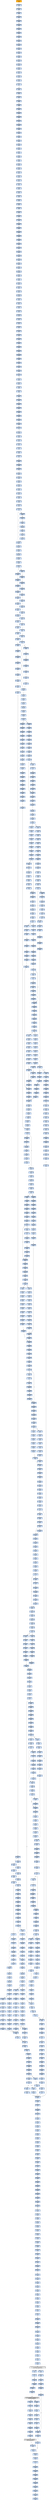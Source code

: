 strict digraph G {
	graph [bgcolor=transparent,
		name=G
	];
	node [color=lightsteelblue,
		fillcolor=lightsteelblue,
		shape=rectangle,
		style=filled
	];
	"0x00426178"	[color=lightgrey,
		fillcolor=orange,
		label="0x00426178
pusha"];
	"0x00426179"	[label="0x00426179
call"];
	"0x00426178" -> "0x00426179"	[color="#000000"];
	"0x0042617e"	[label="0x0042617e
popl"];
	"0x00426179" -> "0x0042617e"	[color="#000000"];
	"0x0042617f"	[label="0x0042617f
addl"];
	"0x0042617e" -> "0x0042617f"	[color="#000000"];
	"0x00426184"	[label="0x00426184
movl"];
	"0x0042617f" -> "0x00426184"	[color="#000000"];
	"0x00426186"	[label="0x00426186
addl"];
	"0x00426184" -> "0x00426186"	[color="#000000"];
	"0x00426188"	[label="0x00426188
subl"];
	"0x00426186" -> "0x00426188"	[color="#000000"];
	"0x0042618a"	[label="0x0042618a
movl"];
	"0x00426188" -> "0x0042618a"	[color="#000000"];
	"0x0042618c"	[label="0x0042618c
lodsw"];
	"0x0042618a" -> "0x0042618c"	[color="#000000"];
	"0x0042618e"	[label="0x0042618e
shll"];
	"0x0042618c" -> "0x0042618e"	[color="#000000"];
	"0x00426191"	[label="0x00426191
movl"];
	"0x0042618e" -> "0x00426191"	[color="#000000"];
	"0x00426193"	[label="0x00426193
pushl"];
	"0x00426191" -> "0x00426193"	[color="#000000"];
	"0x00426194"	[label="0x00426194
lodsl"];
	"0x00426193" -> "0x00426194"	[color="#000000"];
	"0x00426195"	[label="0x00426195
subl"];
	"0x00426194" -> "0x00426195"	[color="#000000"];
	"0x00426197"	[label="0x00426197
addl"];
	"0x00426195" -> "0x00426197"	[color="#000000"];
	"0x00426199"	[label="0x00426199
movl"];
	"0x00426197" -> "0x00426199"	[color="#000000"];
	"0x0042619b"	[label="0x0042619b
pushl"];
	"0x00426199" -> "0x0042619b"	[color="#000000"];
	"0x0042619c"	[label="0x0042619c
pushl"];
	"0x0042619b" -> "0x0042619c"	[color="#000000"];
	"0x0042619d"	[label="0x0042619d
decl"];
	"0x0042619c" -> "0x0042619d"	[color="#000000"];
	"0x0042619e"	[label="0x0042619e
movb"];
	"0x0042619d" -> "0x0042619e"	[color="#000000"];
	"0x004261a2"	[label="0x004261a2
movb"];
	"0x0042619e" -> "0x004261a2"	[color="#000000"];
	"0x004261a5"	[label="0x004261a5
jne"];
	"0x004261a2" -> "0x004261a5"	[color="#000000"];
	"0x004261a7"	[label="0x004261a7
subl"];
	"0x004261a5" -> "0x004261a7"	[color="#000000",
		label=F];
	"0x004261a9"	[label="0x004261a9
lodsb"];
	"0x004261a7" -> "0x004261a9"	[color="#000000"];
	"0x004261aa"	[label="0x004261aa
movl"];
	"0x004261a9" -> "0x004261aa"	[color="#000000"];
	"0x004261ac"	[label="0x004261ac
andb"];
	"0x004261aa" -> "0x004261ac"	[color="#000000"];
	"0x004261af"	[label="0x004261af
andb"];
	"0x004261ac" -> "0x004261af"	[color="#000000"];
	"0x004261b1"	[label="0x004261b1
shll"];
	"0x004261af" -> "0x004261b1"	[color="#000000"];
	"0x004261b4"	[label="0x004261b4
movb"];
	"0x004261b1" -> "0x004261b4"	[color="#000000"];
	"0x004261b6"	[label="0x004261b6
lodsb"];
	"0x004261b4" -> "0x004261b6"	[color="#000000"];
	"0x004261b7"	[label="0x004261b7
orl"];
	"0x004261b6" -> "0x004261b7"	[color="#000000"];
	"0x004261b9"	[label="0x004261b9
pushl"];
	"0x004261b7" -> "0x004261b9"	[color="#000000"];
	"0x004261ba"	[label="0x004261ba
addb"];
	"0x004261b9" -> "0x004261ba"	[color="#000000"];
	"0x004261bc"	[label="0x004261bc
movl"];
	"0x004261ba" -> "0x004261bc"	[color="#000000"];
	"0x004261c1"	[label="0x004261c1
shll"];
	"0x004261bc" -> "0x004261c1"	[color="#000000"];
	"0x004261c3"	[label="0x004261c3
popl"];
	"0x004261c1" -> "0x004261c3"	[color="#000000"];
	"0x004261c4"	[label="0x004261c4
popl"];
	"0x004261c3" -> "0x004261c4"	[color="#000000"];
	"0x004261c5"	[label="0x004261c5
movl"];
	"0x004261c4" -> "0x004261c5"	[color="#000000"];
	"0x004261c7"	[label="0x004261c7
leal"];
	"0x004261c5" -> "0x004261c7"	[color="#000000"];
	"0x004261ce"	[label="0x004261ce
pushl"];
	"0x004261c7" -> "0x004261ce"	[color="#000000"];
	"0x004261cf"	[label="0x004261cf
subl"];
	"0x004261ce" -> "0x004261cf"	[color="#000000"];
	"0x004261d1"	[label="0x004261d1
pushl"];
	"0x004261cf" -> "0x004261d1"	[color="#000000"];
	"0x004261d2"	[label="0x004261d2
pushl"];
	"0x004261d1" -> "0x004261d2"	[color="#000000"];
	"0x004261d3"	[label="0x004261d3
movl"];
	"0x004261d2" -> "0x004261d3"	[color="#000000"];
	"0x004261d5"	[label="0x004261d5
pushl"];
	"0x004261d3" -> "0x004261d5"	[color="#000000"];
	"0x004261d6"	[label="0x004261d6
movw"];
	"0x004261d5" -> "0x004261d6"	[color="#000000"];
	"0x004261d9"	[label="0x004261d9
shll"];
	"0x004261d6" -> "0x004261d9"	[color="#000000"];
	"0x004261dc"	[label="0x004261dc
pushl"];
	"0x004261d9" -> "0x004261dc"	[color="#000000"];
	"0x004261dd"	[label="0x004261dd
pushl"];
	"0x004261dc" -> "0x004261dd"	[color="#000000"];
	"0x004261de"	[label="0x004261de
addl"];
	"0x004261dd" -> "0x004261de"	[color="#000000"];
	"0x004261e1"	[label="0x004261e1
pushl"];
	"0x004261de" -> "0x004261e1"	[color="#000000"];
	"0x004261e2"	[label="0x004261e2
pushl"];
	"0x004261e1" -> "0x004261e2"	[color="#000000"];
	"0x004261e3"	[label="0x004261e3
addl"];
	"0x004261e2" -> "0x004261e3"	[color="#000000"];
	"0x004261e6"	[label="0x004261e6
pushl"];
	"0x004261e3" -> "0x004261e6"	[color="#000000"];
	"0x004261e7"	[label="0x004261e7
pushl"];
	"0x004261e6" -> "0x004261e7"	[color="#000000"];
	"0x004261e8"	[label="0x004261e8
call"];
	"0x004261e7" -> "0x004261e8"	[color="#000000"];
	"0x0042624b"	[label="0x0042624b
pushl"];
	"0x004261e8" -> "0x0042624b"	[color="#000000"];
	"0x0042624c"	[label="0x0042624c
pushl"];
	"0x0042624b" -> "0x0042624c"	[color="#000000"];
	"0x0042624d"	[label="0x0042624d
pushl"];
	"0x0042624c" -> "0x0042624d"	[color="#000000"];
	"0x0042624e"	[label="0x0042624e
pushl"];
	"0x0042624d" -> "0x0042624e"	[color="#000000"];
	"0x0042624f"	[label="0x0042624f
subl"];
	"0x0042624e" -> "0x0042624f"	[color="#000000"];
	"0x00426252"	[label="0x00426252
movl"];
	"0x0042624f" -> "0x00426252"	[color="#000000"];
	"0x00426259"	[label="0x00426259
movl"];
	"0x00426252" -> "0x00426259"	[color="#000000"];
	"0x00426261"	[label="0x00426261
movb"];
	"0x00426259" -> "0x00426261"	[color="#000000"];
	"0x00426266"	[label="0x00426266
movl"];
	"0x00426261" -> "0x00426266"	[color="#000000"];
	"0x0042626d"	[label="0x0042626d
leal"];
	"0x00426266" -> "0x0042626d"	[color="#000000"];
	"0x00426270"	[label="0x00426270
movl"];
	"0x0042626d" -> "0x00426270"	[color="#000000"];
	"0x00426274"	[label="0x00426274
movl"];
	"0x00426270" -> "0x00426274"	[color="#000000"];
	"0x00426279"	[label="0x00426279
movzbl"];
	"0x00426274" -> "0x00426279"	[color="#000000"];
	"0x0042627d"	[label="0x0042627d
movl"];
	"0x00426279" -> "0x0042627d"	[color="#000000"];
	"0x0042627f"	[label="0x0042627f
shll"];
	"0x0042627d" -> "0x0042627f"	[color="#000000"];
	"0x00426281"	[label="0x00426281
movl"];
	"0x0042627f" -> "0x00426281"	[color="#000000"];
	"0x00426283"	[label="0x00426283
decl"];
	"0x00426281" -> "0x00426283"	[color="#000000"];
	"0x00426284"	[label="0x00426284
movl"];
	"0x00426283" -> "0x00426284"	[color="#000000"];
	"0x00426288"	[label="0x00426288
movzbl"];
	"0x00426284" -> "0x00426288"	[color="#000000"];
	"0x0042628c"	[label="0x0042628c
shll"];
	"0x00426288" -> "0x0042628c"	[color="#000000"];
	"0x0042628e"	[label="0x0042628e
decl"];
	"0x0042628c" -> "0x0042628e"	[color="#000000"];
	"0x0042628f"	[label="0x0042628f
movl"];
	"0x0042628e" -> "0x0042628f"	[color="#000000"];
	"0x00426293"	[label="0x00426293
movl"];
	"0x0042628f" -> "0x00426293"	[color="#000000"];
	"0x0042629a"	[label="0x0042629a
movzbl"];
	"0x00426293" -> "0x0042629a"	[color="#000000"];
	"0x0042629d"	[label="0x0042629d
movl"];
	"0x0042629a" -> "0x0042629d"	[color="#000000"];
	"0x004262a4"	[label="0x004262a4
movl"];
	"0x0042629d" -> "0x004262a4"	[color="#000000"];
	"0x004262ac"	[label="0x004262ac
movl"];
	"0x004262a4" -> "0x004262ac"	[color="#000000"];
	"0x004262b2"	[label="0x004262b2
movl"];
	"0x004262ac" -> "0x004262b2"	[color="#000000"];
	"0x004262b7"	[label="0x004262b7
movl"];
	"0x004262b2" -> "0x004262b7"	[color="#000000"];
	"0x004262bb"	[label="0x004262bb
movl"];
	"0x004262b7" -> "0x004262bb"	[color="#000000"];
	"0x004262c3"	[label="0x004262c3
movl"];
	"0x004262bb" -> "0x004262c3"	[color="#000000"];
	"0x004262cb"	[label="0x004262cb
movl"];
	"0x004262c3" -> "0x004262cb"	[color="#000000"];
	"0x004262d3"	[label="0x004262d3
movl"];
	"0x004262cb" -> "0x004262d3"	[color="#000000"];
	"0x004262db"	[label="0x004262db
movzbl"];
	"0x004262d3" -> "0x004262db"	[color="#000000"];
	"0x004262df"	[label="0x004262df
addl"];
	"0x004262db" -> "0x004262df"	[color="#000000"];
	"0x004262e1"	[label="0x004262e1
shll"];
	"0x004262df" -> "0x004262e1"	[color="#000000"];
	"0x004262e3"	[label="0x004262e3
leal"];
	"0x004262e1" -> "0x004262e3"	[color="#000000"];
	"0x004262e9"	[label="0x004262e9
cmpl"];
	"0x004262e3" -> "0x004262e9"	[color="#000000"];
	"0x004262ed"	[label="0x004262ed
jae"];
	"0x004262e9" -> "0x004262ed"	[color="#000000"];
	"0x004262ef"	[label="0x004262ef
movl"];
	"0x004262ed" -> "0x004262ef"	[color="#000000",
		label=F];
	"0x004262f3"	[label="0x004262f3
movw"];
	"0x004262ef" -> "0x004262f3"	[color="#000000"];
	"0x004262f8"	[label="0x004262f8
addl"];
	"0x004262f3" -> "0x004262f8"	[color="#000000"];
	"0x004262fb"	[label="0x004262fb
loop"];
	"0x004262f8" -> "0x004262fb"	[color="#000000"];
	"0x004262fd"	[label="0x004262fd
movl"];
	"0x004262fb" -> "0x004262fd"	[color="#000000",
		label=F];
	"0x00426304"	[label="0x00426304
xorl"];
	"0x004262fd" -> "0x00426304"	[color="#000000"];
	"0x00426306"	[label="0x00426306
movl"];
	"0x00426304" -> "0x00426306"	[color="#000000"];
	"0x0042630e"	[label="0x0042630e
movl"];
	"0x00426306" -> "0x0042630e"	[color="#000000"];
	"0x00426310"	[label="0x00426310
addl"];
	"0x0042630e" -> "0x00426310"	[color="#000000"];
	"0x00426317"	[label="0x00426317
movl"];
	"0x00426310" -> "0x00426317"	[color="#000000"];
	"0x0042631b"	[label="0x0042631b
xorl"];
	"0x00426317" -> "0x0042631b"	[color="#000000"];
	"0x0042631d"	[label="0x0042631d
cmpl"];
	"0x0042631b" -> "0x0042631d"	[color="#000000"];
	"0x00426321"	[label="0x00426321
je"];
	"0x0042631d" -> "0x00426321"	[color="#000000"];
	"0x00426327"	[label="0x00426327
movzbl"];
	"0x00426321" -> "0x00426327"	[color="#000000",
		label=F];
	"0x0042632a"	[label="0x0042632a
shll"];
	"0x00426327" -> "0x0042632a"	[color="#000000"];
	"0x0042632d"	[label="0x0042632d
incl"];
	"0x0042632a" -> "0x0042632d"	[color="#000000"];
	"0x0042632e"	[label="0x0042632e
incl"];
	"0x0042632d" -> "0x0042632e"	[color="#000000"];
	"0x0042632f"	[label="0x0042632f
orl"];
	"0x0042632e" -> "0x0042632f"	[color="#000000"];
	"0x00426331"	[label="0x00426331
cmpl"];
	"0x0042632f" -> "0x00426331"	[color="#000000"];
	"0x00426334"	[label="0x00426334
jle"];
	"0x00426331" -> "0x00426334"	[color="#000000"];
	"0x00426336"	[label="0x00426336
movl"];
	"0x00426334" -> "0x00426336"	[color="#000000",
		label=F];
	"0x0042633d"	[label="0x0042633d
cmpl"];
	"0x00426336" -> "0x0042633d"	[color="#000000"];
	"0x00426341"	[label="0x00426341
jae"];
	"0x0042633d" -> "0x00426341"	[color="#000000"];
	"0x00426347"	[label="0x00426347
movl"];
	"0x00426341" -> "0x00426347"	[color="#000000",
		label=F];
	"0x0042634b"	[label="0x0042634b
andl"];
	"0x00426347" -> "0x0042634b"	[color="#000000"];
	"0x0042634f"	[label="0x0042634f
movl"];
	"0x0042634b" -> "0x0042634f"	[color="#000000"];
	"0x00426353"	[label="0x00426353
movl"];
	"0x0042634f" -> "0x00426353"	[color="#000000"];
	"0x00426357"	[label="0x00426357
shll"];
	"0x00426353" -> "0x00426357"	[color="#000000"];
	"0x0042635a"	[label="0x0042635a
movl"];
	"0x00426357" -> "0x0042635a"	[color="#000000"];
	"0x0042635e"	[label="0x0042635e
addl"];
	"0x0042635a" -> "0x0042635e"	[color="#000000"];
	"0x00426360"	[label="0x00426360
cmpl"];
	"0x0042635e" -> "0x00426360"	[color="#000000"];
	"0x00426368"	[label="0x00426368
leal"];
	"0x00426360" -> "0x00426368"	[color="#000000"];
	"0x0042636b"	[label="0x0042636b
ja"];
	"0x00426368" -> "0x0042636b"	[color="#000000"];
	"0x00426385"	[label="0x00426385
movl"];
	"0x0042636b" -> "0x00426385"	[color="#000000",
		label=T];
	"0x0042636d"	[label="0x0042636d
cmpl"];
	"0x0042636b" -> "0x0042636d"	[color="#000000",
		label=F];
	"0x00426389"	[label="0x00426389
movw"];
	"0x00426385" -> "0x00426389"	[color="#000000"];
	"0x0042638d"	[label="0x0042638d
shrl"];
	"0x00426389" -> "0x0042638d"	[color="#000000"];
	"0x00426390"	[label="0x00426390
movzwl"];
	"0x0042638d" -> "0x00426390"	[color="#000000"];
	"0x00426393"	[label="0x00426393
imull"];
	"0x00426390" -> "0x00426393"	[color="#000000"];
	"0x00426396"	[label="0x00426396
cmpl"];
	"0x00426393" -> "0x00426396"	[color="#000000"];
	"0x00426398"	[label="0x00426398
jae"];
	"0x00426396" -> "0x00426398"	[color="#000000"];
	"0x0042639e"	[label="0x0042639e
movl"];
	"0x00426398" -> "0x0042639e"	[color="#000000",
		label=F];
	"0x0042657b"	[label="0x0042657b
movl"];
	"0x00426398" -> "0x0042657b"	[color="#000000",
		label=T];
	"0x004263a2"	[label="0x004263a2
movl"];
	"0x0042639e" -> "0x004263a2"	[color="#000000"];
	"0x004263a7"	[label="0x004263a7
subl"];
	"0x004263a2" -> "0x004263a7"	[color="#000000"];
	"0x004263a9"	[label="0x004263a9
movb"];
	"0x004263a7" -> "0x004263a9"	[color="#000000"];
	"0x004263ad"	[label="0x004263ad
sarl"];
	"0x004263a9" -> "0x004263ad"	[color="#000000"];
	"0x004263b0"	[label="0x004263b0
movl"];
	"0x004263ad" -> "0x004263b0"	[color="#000000"];
	"0x004263b5"	[label="0x004263b5
leal"];
	"0x004263b0" -> "0x004263b5"	[color="#000000"];
	"0x004263b8"	[label="0x004263b8
movzbl"];
	"0x004263b5" -> "0x004263b8"	[color="#000000"];
	"0x004263bd"	[label="0x004263bd
movw"];
	"0x004263b8" -> "0x004263bd"	[color="#000000"];
	"0x004263c1"	[label="0x004263c1
movl"];
	"0x004263bd" -> "0x004263c1"	[color="#000000"];
	"0x004263c5"	[label="0x004263c5
andl"];
	"0x004263c1" -> "0x004263c5"	[color="#000000"];
	"0x004263c9"	[label="0x004263c9
movl"];
	"0x004263c5" -> "0x004263c9"	[color="#000000"];
	"0x004263cd"	[label="0x004263cd
shll"];
	"0x004263c9" -> "0x004263cd"	[color="#000000"];
	"0x004263cf"	[label="0x004263cf
movl"];
	"0x004263cd" -> "0x004263cf"	[color="#000000"];
	"0x004263d4"	[label="0x004263d4
subl"];
	"0x004263cf" -> "0x004263d4"	[color="#000000"];
	"0x004263d8"	[label="0x004263d8
sarl"];
	"0x004263d4" -> "0x004263d8"	[color="#000000"];
	"0x004263da"	[label="0x004263da
addl"];
	"0x004263d8" -> "0x004263da"	[color="#000000"];
	"0x004263dc"	[label="0x004263dc
imull"];
	"0x004263da" -> "0x004263dc"	[color="#000000"];
	"0x004263e2"	[label="0x004263e2
cmpl"];
	"0x004263dc" -> "0x004263e2"	[color="#000000"];
	"0x004263e7"	[label="0x004263e7
leal"];
	"0x004263e2" -> "0x004263e7"	[color="#000000"];
	"0x004263ee"	[label="0x004263ee
movl"];
	"0x004263e7" -> "0x004263ee"	[color="#000000"];
	"0x004263f2"	[label="0x004263f2
jle"];
	"0x004263ee" -> "0x004263f2"	[color="#000000"];
	"0x004264c2"	[label="0x004264c2
leal"];
	"0x004263f2" -> "0x004264c2"	[color="#000000",
		label=T];
	"0x004263f8"	[label="0x004263f8
movl"];
	"0x004263f2" -> "0x004263f8"	[color="#000000",
		label=F];
	"0x004264c5"	[label="0x004264c5
movl"];
	"0x004264c2" -> "0x004264c5"	[color="#000000"];
	"0x004264c9"	[label="0x004264c9
addl"];
	"0x004264c5" -> "0x004264c9"	[color="#000000"];
	"0x004264cb"	[label="0x004264cb
cmpl"];
	"0x004264c9" -> "0x004264cb"	[color="#000000"];
	"0x004264d3"	[label="0x004264d3
ja"];
	"0x004264cb" -> "0x004264d3"	[color="#000000"];
	"0x004264ed"	[label="0x004264ed
movl"];
	"0x004264d3" -> "0x004264ed"	[color="#000000",
		label=T];
	"0x004264d5"	[label="0x004264d5
cmpl"];
	"0x004264d3" -> "0x004264d5"	[color="#000000",
		label=F];
	"0x004264f1"	[label="0x004264f1
movw"];
	"0x004264ed" -> "0x004264f1"	[color="#000000"];
	"0x004264f5"	[label="0x004264f5
shrl"];
	"0x004264f1" -> "0x004264f5"	[color="#000000"];
	"0x004264f8"	[label="0x004264f8
movzwl"];
	"0x004264f5" -> "0x004264f8"	[color="#000000"];
	"0x004264fb"	[label="0x004264fb
imull"];
	"0x004264f8" -> "0x004264fb"	[color="#000000"];
	"0x004264fe"	[label="0x004264fe
cmpl"];
	"0x004264fb" -> "0x004264fe"	[color="#000000"];
	"0x00426500"	[label="0x00426500
jae"];
	"0x004264fe" -> "0x00426500"	[color="#000000"];
	"0x00426502"	[label="0x00426502
movl"];
	"0x00426500" -> "0x00426502"	[color="#000000",
		label=F];
	"0x0042651b"	[label="0x0042651b
subl"];
	"0x00426500" -> "0x0042651b"	[color="#000000",
		label=T];
	"0x00426506"	[label="0x00426506
movl"];
	"0x00426502" -> "0x00426506"	[color="#000000"];
	"0x0042650b"	[label="0x0042650b
subl"];
	"0x00426506" -> "0x0042650b"	[color="#000000"];
	"0x0042650d"	[label="0x0042650d
movl"];
	"0x0042650b" -> "0x0042650d"	[color="#000000"];
	"0x0042650f"	[label="0x0042650f
sarl"];
	"0x0042650d" -> "0x0042650f"	[color="#000000"];
	"0x00426512"	[label="0x00426512
leal"];
	"0x0042650f" -> "0x00426512"	[color="#000000"];
	"0x00426515"	[label="0x00426515
movw"];
	"0x00426512" -> "0x00426515"	[color="#000000"];
	"0x00426519"	[label="0x00426519
jmp"];
	"0x00426515" -> "0x00426519"	[color="#000000"];
	"0x004264ba"	[label="0x004264ba
cmpl"];
	"0x00426519" -> "0x004264ba"	[color="#000000"];
	"0x004264c0"	[label="0x004264c0
jg"];
	"0x004264ba" -> "0x004264c0"	[color="#000000"];
	"0x00426533"	[label="0x00426533
movl"];
	"0x004264c0" -> "0x00426533"	[color="#000000",
		label=T];
	"0x0042651f"	[label="0x0042651f
subl"];
	"0x0042651b" -> "0x0042651f"	[color="#000000"];
	"0x00426521"	[label="0x00426521
movl"];
	"0x0042651f" -> "0x00426521"	[color="#000000"];
	"0x00426523"	[label="0x00426523
leal"];
	"0x00426521" -> "0x00426523"	[color="#000000"];
	"0x00426526"	[label="0x00426526
shrw"];
	"0x00426523" -> "0x00426526"	[color="#000000"];
	"0x0042652a"	[label="0x0042652a
subw"];
	"0x00426526" -> "0x0042652a"	[color="#000000"];
	"0x0042652d"	[label="0x0042652d
movw"];
	"0x0042652a" -> "0x0042652d"	[color="#000000"];
	"0x00426531"	[label="0x00426531
jmp"];
	"0x0042652d" -> "0x00426531"	[color="#000000"];
	"0x00426531" -> "0x004264ba"	[color="#000000"];
	"0x00426537"	[label="0x00426537
movl"];
	"0x00426533" -> "0x00426537"	[color="#000000"];
	"0x00426539"	[label="0x00426539
movl"];
	"0x00426537" -> "0x00426539"	[color="#000000"];
	"0x00426540"	[label="0x00426540
movb"];
	"0x00426539" -> "0x00426540"	[color="#000000"];
	"0x00426544"	[label="0x00426544
movb"];
	"0x00426540" -> "0x00426544"	[color="#000000"];
	"0x00426547"	[label="0x00426547
incl"];
	"0x00426544" -> "0x00426547"	[color="#000000"];
	"0x00426548"	[label="0x00426548
cmpl"];
	"0x00426547" -> "0x00426548"	[color="#000000"];
	"0x0042654d"	[label="0x0042654d
movl"];
	"0x00426548" -> "0x0042654d"	[color="#000000"];
	"0x00426551"	[label="0x00426551
jg"];
	"0x0042654d" -> "0x00426551"	[color="#000000"];
	"0x00426553"	[label="0x00426553
movl"];
	"0x00426551" -> "0x00426553"	[color="#000000",
		label=F];
	"0x00426560"	[label="0x00426560
cmpl"];
	"0x00426551" -> "0x00426560"	[color="#000000",
		label=T];
	"0x0042655b"	[label="0x0042655b
jmp"];
	"0x00426553" -> "0x0042655b"	[color="#000000"];
	"0x00426c7c"	[label="0x00426c7c
movl"];
	"0x0042655b" -> "0x00426c7c"	[color="#000000"];
	"0x00426c83"	[label="0x00426c83
cmpl"];
	"0x00426c7c" -> "0x00426c83"	[color="#000000"];
	"0x00426c87"	[label="0x00426c87
jb"];
	"0x00426c83" -> "0x00426c87"	[color="#000000"];
	"0x00426c8d"	[label="0x00426c8d
cmpl"];
	"0x00426c87" -> "0x00426c8d"	[color="#000000",
		label=F];
	"0x00426371"	[label="0x00426371
je"];
	"0x0042636d" -> "0x00426371"	[color="#000000"];
	"0x00426377"	[label="0x00426377
shll"];
	"0x00426371" -> "0x00426377"	[color="#000000",
		label=F];
	"0x0042637c"	[label="0x0042637c
movzbl"];
	"0x00426377" -> "0x0042637c"	[color="#000000"];
	"0x0042637f"	[label="0x0042637f
shll"];
	"0x0042637c" -> "0x0042637f"	[color="#000000"];
	"0x00426382"	[label="0x00426382
incl"];
	"0x0042637f" -> "0x00426382"	[color="#000000"];
	"0x00426383"	[label="0x00426383
orl"];
	"0x00426382" -> "0x00426383"	[color="#000000"];
	"0x00426383" -> "0x00426385"	[color="#000000"];
	"0x004264d9"	[label="0x004264d9
je"];
	"0x004264d5" -> "0x004264d9"	[color="#000000"];
	"0x004264df"	[label="0x004264df
shll"];
	"0x004264d9" -> "0x004264df"	[color="#000000",
		label=F];
	"0x004264e4"	[label="0x004264e4
movzbl"];
	"0x004264df" -> "0x004264e4"	[color="#000000"];
	"0x004264e7"	[label="0x004264e7
shll"];
	"0x004264e4" -> "0x004264e7"	[color="#000000"];
	"0x004264ea"	[label="0x004264ea
incl"];
	"0x004264e7" -> "0x004264ea"	[color="#000000"];
	"0x004264eb"	[label="0x004264eb
orl"];
	"0x004264ea" -> "0x004264eb"	[color="#000000"];
	"0x004264eb" -> "0x004264ed"	[color="#000000"];
	"0x0042657f"	[label="0x0042657f
subl"];
	"0x0042657b" -> "0x0042657f"	[color="#000000"];
	"0x00426581"	[label="0x00426581
movl"];
	"0x0042657f" -> "0x00426581"	[color="#000000"];
	"0x00426585"	[label="0x00426585
subl"];
	"0x00426581" -> "0x00426585"	[color="#000000"];
	"0x00426587"	[label="0x00426587
movl"];
	"0x00426585" -> "0x00426587"	[color="#000000"];
	"0x00426589"	[label="0x00426589
shrw"];
	"0x00426587" -> "0x00426589"	[color="#000000"];
	"0x0042658d"	[label="0x0042658d
subw"];
	"0x00426589" -> "0x0042658d"	[color="#000000"];
	"0x00426590"	[label="0x00426590
cmpl"];
	"0x0042658d" -> "0x00426590"	[color="#000000"];
	"0x00426596"	[label="0x00426596
movw"];
	"0x00426590" -> "0x00426596"	[color="#000000"];
	"0x0042659a"	[label="0x0042659a
movl"];
	"0x00426596" -> "0x0042659a"	[color="#000000"];
	"0x0042659e"	[label="0x0042659e
leal"];
	"0x0042659a" -> "0x0042659e"	[color="#000000"];
	"0x004265a2"	[label="0x004265a2
movl"];
	"0x0042659e" -> "0x004265a2"	[color="#000000"];
	"0x004265a6"	[label="0x004265a6
ja"];
	"0x004265a2" -> "0x004265a6"	[color="#000000"];
	"0x004265a8"	[label="0x004265a8
cmpl"];
	"0x004265a6" -> "0x004265a8"	[color="#000000",
		label=F];
	"0x004265be"	[label="0x004265be
movl"];
	"0x004265a6" -> "0x004265be"	[color="#000000",
		label=T];
	"0x004265ac"	[label="0x004265ac
je"];
	"0x004265a8" -> "0x004265ac"	[color="#000000"];
	"0x004265b2"	[label="0x004265b2
movzbl"];
	"0x004265ac" -> "0x004265b2"	[color="#000000",
		label=F];
	"0x004265b5"	[label="0x004265b5
shll"];
	"0x004265b2" -> "0x004265b5"	[color="#000000"];
	"0x004265b8"	[label="0x004265b8
shll"];
	"0x004265b5" -> "0x004265b8"	[color="#000000"];
	"0x004265bb"	[label="0x004265bb
incl"];
	"0x004265b8" -> "0x004265bb"	[color="#000000"];
	"0x004265bc"	[label="0x004265bc
orl"];
	"0x004265bb" -> "0x004265bc"	[color="#000000"];
	"0x004265bc" -> "0x004265be"	[color="#000000"];
	"0x004265c2"	[label="0x004265c2
movl"];
	"0x004265be" -> "0x004265c2"	[color="#000000"];
	"0x004265c4"	[label="0x004265c4
shrl"];
	"0x004265c2" -> "0x004265c4"	[color="#000000"];
	"0x004265c7"	[label="0x004265c7
movw"];
	"0x004265c4" -> "0x004265c7"	[color="#000000"];
	"0x004265ce"	[label="0x004265ce
movzwl"];
	"0x004265c7" -> "0x004265ce"	[color="#000000"];
	"0x004265d1"	[label="0x004265d1
imull"];
	"0x004265ce" -> "0x004265d1"	[color="#000000"];
	"0x004265d4"	[label="0x004265d4
cmpl"];
	"0x004265d1" -> "0x004265d4"	[color="#000000"];
	"0x004265d6"	[label="0x004265d6
jae"];
	"0x004265d4" -> "0x004265d6"	[color="#000000"];
	"0x0042662a"	[label="0x0042662a
movl"];
	"0x004265d6" -> "0x0042662a"	[color="#000000",
		label=T];
	"0x004265d8"	[label="0x004265d8
movl"];
	"0x004265d6" -> "0x004265d8"	[color="#000000",
		label=F];
	"0x0042662c"	[label="0x0042662c
subl"];
	"0x0042662a" -> "0x0042662c"	[color="#000000"];
	"0x0042662e"	[label="0x0042662e
subl"];
	"0x0042662c" -> "0x0042662e"	[color="#000000"];
	"0x00426630"	[label="0x00426630
movl"];
	"0x0042662e" -> "0x00426630"	[color="#000000"];
	"0x00426632"	[label="0x00426632
shrw"];
	"0x00426630" -> "0x00426632"	[color="#000000"];
	"0x00426636"	[label="0x00426636
movl"];
	"0x00426632" -> "0x00426636"	[color="#000000"];
	"0x0042663a"	[label="0x0042663a
subw"];
	"0x00426636" -> "0x0042663a"	[color="#000000"];
	"0x0042663d"	[label="0x0042663d
cmpl"];
	"0x0042663a" -> "0x0042663d"	[color="#000000"];
	"0x00426643"	[label="0x00426643
movw"];
	"0x0042663d" -> "0x00426643"	[color="#000000"];
	"0x0042664a"	[label="0x0042664a
ja"];
	"0x00426643" -> "0x0042664a"	[color="#000000"];
	"0x00426662"	[label="0x00426662
movl"];
	"0x0042664a" -> "0x00426662"	[color="#000000",
		label=T];
	"0x0042664c"	[label="0x0042664c
cmpl"];
	"0x0042664a" -> "0x0042664c"	[color="#000000",
		label=F];
	"0x00426666"	[label="0x00426666
movl"];
	"0x00426662" -> "0x00426666"	[color="#000000"];
	"0x00426668"	[label="0x00426668
shrl"];
	"0x00426666" -> "0x00426668"	[color="#000000"];
	"0x0042666b"	[label="0x0042666b
movw"];
	"0x00426668" -> "0x0042666b"	[color="#000000"];
	"0x00426672"	[label="0x00426672
movzwl"];
	"0x0042666b" -> "0x00426672"	[color="#000000"];
	"0x00426675"	[label="0x00426675
imull"];
	"0x00426672" -> "0x00426675"	[color="#000000"];
	"0x00426678"	[label="0x00426678
cmpl"];
	"0x00426675" -> "0x00426678"	[color="#000000"];
	"0x0042667a"	[label="0x0042667a
jae"];
	"0x00426678" -> "0x0042667a"	[color="#000000"];
	"0x00426680"	[label="0x00426680
movl"];
	"0x0042667a" -> "0x00426680"	[color="#000000",
		label=F];
	"0x00426763"	[label="0x00426763
movl"];
	"0x0042667a" -> "0x00426763"	[color="#000000",
		label=T];
	"0x00426685"	[label="0x00426685
movl"];
	"0x00426680" -> "0x00426685"	[color="#000000"];
	"0x00426687"	[label="0x00426687
subl"];
	"0x00426685" -> "0x00426687"	[color="#000000"];
	"0x00426689"	[label="0x00426689
movl"];
	"0x00426687" -> "0x00426689"	[color="#000000"];
	"0x00426691"	[label="0x00426691
movl"];
	"0x00426689" -> "0x00426691"	[color="#000000"];
	"0x00426693"	[label="0x00426693
sarl"];
	"0x00426691" -> "0x00426693"	[color="#000000"];
	"0x00426696"	[label="0x00426696
leal"];
	"0x00426693" -> "0x00426696"	[color="#000000"];
	"0x00426699"	[label="0x00426699
movl"];
	"0x00426696" -> "0x00426699"	[color="#000000"];
	"0x0042669d"	[label="0x0042669d
movw"];
	"0x00426699" -> "0x0042669d"	[color="#000000"];
	"0x004266a4"	[label="0x004266a4
movl"];
	"0x0042669d" -> "0x004266a4"	[color="#000000"];
	"0x004266a8"	[label="0x004266a8
movl"];
	"0x004266a4" -> "0x004266a8"	[color="#000000"];
	"0x004266ac"	[label="0x004266ac
shll"];
	"0x004266a8" -> "0x004266ac"	[color="#000000"];
	"0x004266af"	[label="0x004266af
addl"];
	"0x004266ac" -> "0x004266af"	[color="#000000"];
	"0x004266b3"	[label="0x004266b3
cmpl"];
	"0x004266af" -> "0x004266b3"	[color="#000000"];
	"0x004266b9"	[label="0x004266b9
leal"];
	"0x004266b3" -> "0x004266b9"	[color="#000000"];
	"0x004266bc"	[label="0x004266bc
ja"];
	"0x004266b9" -> "0x004266bc"	[color="#000000"];
	"0x004266d4"	[label="0x004266d4
movw"];
	"0x004266bc" -> "0x004266d4"	[color="#000000",
		label=T];
	"0x004266be"	[label="0x004266be
cmpl"];
	"0x004266bc" -> "0x004266be"	[color="#000000",
		label=F];
	"0x004266db"	[label="0x004266db
movl"];
	"0x004266d4" -> "0x004266db"	[color="#000000"];
	"0x004266dd"	[label="0x004266dd
shrl"];
	"0x004266db" -> "0x004266dd"	[color="#000000"];
	"0x004266e0"	[label="0x004266e0
movzwl"];
	"0x004266dd" -> "0x004266e0"	[color="#000000"];
	"0x004266e3"	[label="0x004266e3
imull"];
	"0x004266e0" -> "0x004266e3"	[color="#000000"];
	"0x004266e6"	[label="0x004266e6
cmpl"];
	"0x004266e3" -> "0x004266e6"	[color="#000000"];
	"0x004266e8"	[label="0x004266e8
jae"];
	"0x004266e6" -> "0x004266e8"	[color="#000000"];
	"0x0042674a"	[label="0x0042674a
subl"];
	"0x004266e8" -> "0x0042674a"	[color="#000000",
		label=T];
	"0x004266ea"	[label="0x004266ea
subl"];
	"0x004266e8" -> "0x004266ea"	[color="#000000",
		label=F];
	"0x0042674c"	[label="0x0042674c
subl"];
	"0x0042674a" -> "0x0042674c"	[color="#000000"];
	"0x0042674e"	[label="0x0042674e
movl"];
	"0x0042674c" -> "0x0042674e"	[color="#000000"];
	"0x00426750"	[label="0x00426750
shrw"];
	"0x0042674e" -> "0x00426750"	[color="#000000"];
	"0x00426754"	[label="0x00426754
subw"];
	"0x00426750" -> "0x00426754"	[color="#000000"];
	"0x00426757"	[label="0x00426757
movw"];
	"0x00426754" -> "0x00426757"	[color="#000000"];
	"0x0042675e"	[label="0x0042675e
jmp"];
	"0x00426757" -> "0x0042675e"	[color="#000000"];
	"0x00426882"	[label="0x00426882
xorl"];
	"0x0042675e" -> "0x00426882"	[color="#000000"];
	"0x00426884"	[label="0x00426884
cmpl"];
	"0x00426882" -> "0x00426884"	[color="#000000"];
	"0x00426889"	[label="0x00426889
movl"];
	"0x00426884" -> "0x00426889"	[color="#000000"];
	"0x0042688d"	[label="0x0042688d
setg"];
	"0x00426889" -> "0x0042688d"	[color="#000000"];
	"0x00426890"	[label="0x00426890
addl"];
	"0x0042688d" -> "0x00426890"	[color="#000000"];
	"0x00426896"	[label="0x00426896
leal"];
	"0x00426890" -> "0x00426896"	[color="#000000"];
	"0x0042689a"	[label="0x0042689a
movl"];
	"0x00426896" -> "0x0042689a"	[color="#000000"];
	"0x0042689e"	[label="0x0042689e
cmpl"];
	"0x0042689a" -> "0x0042689e"	[color="#000000"];
	"0x004268a4"	[label="0x004268a4
ja"];
	"0x0042689e" -> "0x004268a4"	[color="#000000"];
	"0x004268bc"	[label="0x004268bc
movw"];
	"0x004268a4" -> "0x004268bc"	[color="#000000",
		label=T];
	"0x004268a6"	[label="0x004268a6
cmpl"];
	"0x004268a4" -> "0x004268a6"	[color="#000000",
		label=F];
	"0x004268bf"	[label="0x004268bf
movl"];
	"0x004268bc" -> "0x004268bf"	[color="#000000"];
	"0x004268c1"	[label="0x004268c1
shrl"];
	"0x004268bf" -> "0x004268c1"	[color="#000000"];
	"0x004268c4"	[label="0x004268c4
movzwl"];
	"0x004268c1" -> "0x004268c4"	[color="#000000"];
	"0x004268c7"	[label="0x004268c7
imull"];
	"0x004268c4" -> "0x004268c7"	[color="#000000"];
	"0x004268ca"	[label="0x004268ca
cmpl"];
	"0x004268c7" -> "0x004268ca"	[color="#000000"];
	"0x004268cc"	[label="0x004268cc
jae"];
	"0x004268ca" -> "0x004268cc"	[color="#000000"];
	"0x004268ce"	[label="0x004268ce
movl"];
	"0x004268cc" -> "0x004268ce"	[color="#000000",
		label=F];
	"0x004268fd"	[label="0x004268fd
subl"];
	"0x004268cc" -> "0x004268fd"	[color="#000000",
		label=T];
	"0x004268d2"	[label="0x004268d2
movl"];
	"0x004268ce" -> "0x004268d2"	[color="#000000"];
	"0x004268d7"	[label="0x004268d7
subl"];
	"0x004268d2" -> "0x004268d7"	[color="#000000"];
	"0x004268d9"	[label="0x004268d9
shll"];
	"0x004268d7" -> "0x004268d9"	[color="#000000"];
	"0x004268de"	[label="0x004268de
sarl"];
	"0x004268d9" -> "0x004268de"	[color="#000000"];
	"0x004268e1"	[label="0x004268e1
movl"];
	"0x004268de" -> "0x004268e1"	[color="#000000"];
	"0x004268e9"	[label="0x004268e9
leal"];
	"0x004268e1" -> "0x004268e9"	[color="#000000"];
	"0x004268ec"	[label="0x004268ec
movw"];
	"0x004268e9" -> "0x004268ec"	[color="#000000"];
	"0x004268ef"	[label="0x004268ef
movl"];
	"0x004268ec" -> "0x004268ef"	[color="#000000"];
	"0x004268f3"	[label="0x004268f3
leal"];
	"0x004268ef" -> "0x004268f3"	[color="#000000"];
	"0x004268f7"	[label="0x004268f7
movl"];
	"0x004268f3" -> "0x004268f7"	[color="#000000"];
	"0x004268fb"	[label="0x004268fb
jmp"];
	"0x004268f7" -> "0x004268fb"	[color="#000000"];
	"0x0042696f"	[label="0x0042696f
movl"];
	"0x004268fb" -> "0x0042696f"	[color="#000000"];
	"0x00426977"	[label="0x00426977
jmp"];
	"0x0042696f" -> "0x00426977"	[color="#000000"];
	"0x004269a8"	[label="0x004269a8
movl"];
	"0x00426977" -> "0x004269a8"	[color="#000000"];
	"0x004269ac"	[label="0x004269ac
movl"];
	"0x004269a8" -> "0x004269ac"	[color="#000000"];
	"0x004269b1"	[label="0x004269b1
movl"];
	"0x004269ac" -> "0x004269b1"	[color="#000000"];
	"0x004269b5"	[label="0x004269b5
leal"];
	"0x004269b1" -> "0x004269b5"	[color="#000000"];
	"0x004269b8"	[label="0x004269b8
movl"];
	"0x004269b5" -> "0x004269b8"	[color="#000000"];
	"0x004269bc"	[label="0x004269bc
addl"];
	"0x004269b8" -> "0x004269bc"	[color="#000000"];
	"0x004269be"	[label="0x004269be
cmpl"];
	"0x004269bc" -> "0x004269be"	[color="#000000"];
	"0x004269c6"	[label="0x004269c6
ja"];
	"0x004269be" -> "0x004269c6"	[color="#000000"];
	"0x004269e0"	[label="0x004269e0
movl"];
	"0x004269c6" -> "0x004269e0"	[color="#000000",
		label=T];
	"0x004269c8"	[label="0x004269c8
cmpl"];
	"0x004269c6" -> "0x004269c8"	[color="#000000",
		label=F];
	"0x004269e4"	[label="0x004269e4
movw"];
	"0x004269e0" -> "0x004269e4"	[color="#000000"];
	"0x004269e7"	[label="0x004269e7
shrl"];
	"0x004269e4" -> "0x004269e7"	[color="#000000"];
	"0x004269ea"	[label="0x004269ea
movzwl"];
	"0x004269e7" -> "0x004269ea"	[color="#000000"];
	"0x004269ed"	[label="0x004269ed
imull"];
	"0x004269ea" -> "0x004269ed"	[color="#000000"];
	"0x004269f0"	[label="0x004269f0
cmpl"];
	"0x004269ed" -> "0x004269f0"	[color="#000000"];
	"0x004269f2"	[label="0x004269f2
jae"];
	"0x004269f0" -> "0x004269f2"	[color="#000000"];
	"0x004269f4"	[label="0x004269f4
movl"];
	"0x004269f2" -> "0x004269f4"	[color="#000000",
		label=F];
	"0x00426a0c"	[label="0x00426a0c
subl"];
	"0x004269f2" -> "0x00426a0c"	[color="#000000",
		label=T];
	"0x004269f8"	[label="0x004269f8
movl"];
	"0x004269f4" -> "0x004269f8"	[color="#000000"];
	"0x004269fd"	[label="0x004269fd
subl"];
	"0x004269f8" -> "0x004269fd"	[color="#000000"];
	"0x004269ff"	[label="0x004269ff
sarl"];
	"0x004269fd" -> "0x004269ff"	[color="#000000"];
	"0x00426a02"	[label="0x00426a02
leal"];
	"0x004269ff" -> "0x00426a02"	[color="#000000"];
	"0x00426a05"	[label="0x00426a05
movl"];
	"0x00426a02" -> "0x00426a05"	[color="#000000"];
	"0x00426a07"	[label="0x00426a07
movw"];
	"0x00426a05" -> "0x00426a07"	[color="#000000"];
	"0x00426a0a"	[label="0x00426a0a
jmp"];
	"0x00426a07" -> "0x00426a0a"	[color="#000000"];
	"0x00426a21"	[label="0x00426a21
movl"];
	"0x00426a0a" -> "0x00426a21"	[color="#000000"];
	"0x00426a25"	[label="0x00426a25
decl"];
	"0x00426a21" -> "0x00426a25"	[color="#000000"];
	"0x00426a26"	[label="0x00426a26
movl"];
	"0x00426a25" -> "0x00426a26"	[color="#000000"];
	"0x00426a2a"	[label="0x00426a2a
jne"];
	"0x00426a26" -> "0x00426a2a"	[color="#000000"];
	"0x00426a2c"	[label="0x00426a2c
movb"];
	"0x00426a2a" -> "0x00426a2c"	[color="#000000",
		label=F];
	"0x00426a30"	[label="0x00426a30
movl"];
	"0x00426a2c" -> "0x00426a30"	[color="#000000"];
	"0x00426a35"	[label="0x00426a35
shll"];
	"0x00426a30" -> "0x00426a35"	[color="#000000"];
	"0x00426a37"	[label="0x00426a37
subl"];
	"0x00426a35" -> "0x00426a37"	[color="#000000"];
	"0x00426a39"	[label="0x00426a39
addl"];
	"0x00426a37" -> "0x00426a39"	[color="#000000"];
	"0x00426a3d"	[label="0x00426a3d
cmpl"];
	"0x00426a39" -> "0x00426a3d"	[color="#000000"];
	"0x00426a42"	[label="0x00426a42
movl"];
	"0x00426a3d" -> "0x00426a42"	[color="#000000"];
	"0x00426a46"	[label="0x00426a46
jg"];
	"0x00426a42" -> "0x00426a46"	[color="#000000"];
	"0x00426c33"	[label="0x00426c33
movl"];
	"0x00426a46" -> "0x00426c33"	[color="#000000",
		label=T];
	"0x00426a4c"	[label="0x00426a4c
addl"];
	"0x00426a46" -> "0x00426a4c"	[color="#000000",
		label=F];
	"0x00426c37"	[label="0x00426c37
movl"];
	"0x00426c33" -> "0x00426c37"	[color="#000000"];
	"0x00426c3b"	[label="0x00426c3b
addl"];
	"0x00426c37" -> "0x00426c3b"	[color="#000000"];
	"0x00426c3e"	[label="0x00426c3e
cmpl"];
	"0x00426c3b" -> "0x00426c3e"	[color="#000000"];
	"0x00426c42"	[label="0x00426c42
ja"];
	"0x00426c3e" -> "0x00426c42"	[color="#000000"];
	"0x00426c44"	[label="0x00426c44
movl"];
	"0x00426c42" -> "0x00426c44"	[color="#000000",
		label=F];
	"0x00426c4b"	[label="0x00426c4b
movl"];
	"0x00426c44" -> "0x00426c4b"	[color="#000000"];
	"0x00426c4d"	[label="0x00426c4d
subl"];
	"0x00426c4b" -> "0x00426c4d"	[color="#000000"];
	"0x00426c51"	[label="0x00426c51
addl"];
	"0x00426c4d" -> "0x00426c51"	[color="#000000"];
	"0x00426c58"	[label="0x00426c58
leal"];
	"0x00426c51" -> "0x00426c58"	[color="#000000"];
	"0x00426c5c"	[label="0x00426c5c
movb"];
	"0x00426c58" -> "0x00426c5c"	[color="#000000"];
	"0x00426c5e"	[label="0x00426c5e
incl"];
	"0x00426c5c" -> "0x00426c5e"	[color="#000000"];
	"0x00426c5f"	[label="0x00426c5f
movb"];
	"0x00426c5e" -> "0x00426c5f"	[color="#000000"];
	"0x00426c63"	[label="0x00426c63
movb"];
	"0x00426c5f" -> "0x00426c63"	[color="#000000"];
	"0x00426c65"	[label="0x00426c65
incl"];
	"0x00426c63" -> "0x00426c65"	[color="#000000"];
	"0x00426c66"	[label="0x00426c66
incl"];
	"0x00426c65" -> "0x00426c66"	[color="#000000"];
	"0x00426c6a"	[label="0x00426c6a
decl"];
	"0x00426c66" -> "0x00426c6a"	[color="#000000"];
	"0x00426c6b"	[label="0x00426c6b
je"];
	"0x00426c6a" -> "0x00426c6b"	[color="#000000"];
	"0x00426c6b" -> "0x00426c7c"	[color="#000000",
		label=T];
	"0x004263fc"	[label="0x004263fc
subl"];
	"0x004263f8" -> "0x004263fc"	[color="#000000"];
	"0x00426400"	[label="0x00426400
movl"];
	"0x004263fc" -> "0x00426400"	[color="#000000"];
	"0x00426407"	[label="0x00426407
movzbl"];
	"0x00426400" -> "0x00426407"	[color="#000000"];
	"0x0042640b"	[label="0x0042640b
movl"];
	"0x00426407" -> "0x0042640b"	[color="#000000"];
	"0x0042640f"	[label="0x0042640f
shll"];
	"0x0042640b" -> "0x0042640f"	[color="#000000"];
	"0x00426413"	[label="0x00426413
movl"];
	"0x0042640f" -> "0x00426413"	[color="#000000"];
	"0x00426417"	[label="0x00426417
leal"];
	"0x00426413" -> "0x00426417"	[color="#000000"];
	"0x0042641a"	[label="0x0042641a
movl"];
	"0x00426417" -> "0x0042641a"	[color="#000000"];
	"0x0042641e"	[label="0x0042641e
andl"];
	"0x0042641a" -> "0x0042641e"	[color="#000000"];
	"0x00426424"	[label="0x00426424
cmpl"];
	"0x0042641e" -> "0x00426424"	[color="#000000"];
	"0x0042642c"	[label="0x0042642c
leal"];
	"0x00426424" -> "0x0042642c"	[color="#000000"];
	"0x00426430"	[label="0x00426430
movl"];
	"0x0042642c" -> "0x00426430"	[color="#000000"];
	"0x00426434"	[label="0x00426434
leal"];
	"0x00426430" -> "0x00426434"	[color="#000000"];
	"0x00426437"	[label="0x00426437
ja"];
	"0x00426434" -> "0x00426437"	[color="#000000"];
	"0x00426439"	[label="0x00426439
cmpl"];
	"0x00426437" -> "0x00426439"	[color="#000000",
		label=F];
	"0x00426451"	[label="0x00426451
movl"];
	"0x00426437" -> "0x00426451"	[color="#000000",
		label=T];
	"0x0042643d"	[label="0x0042643d
je"];
	"0x00426439" -> "0x0042643d"	[color="#000000"];
	"0x00426443"	[label="0x00426443
shll"];
	"0x0042643d" -> "0x00426443"	[color="#000000",
		label=F];
	"0x00426448"	[label="0x00426448
movzbl"];
	"0x00426443" -> "0x00426448"	[color="#000000"];
	"0x0042644b"	[label="0x0042644b
shll"];
	"0x00426448" -> "0x0042644b"	[color="#000000"];
	"0x0042644e"	[label="0x0042644e
incl"];
	"0x0042644b" -> "0x0042644e"	[color="#000000"];
	"0x0042644f"	[label="0x0042644f
orl"];
	"0x0042644e" -> "0x0042644f"	[color="#000000"];
	"0x0042644f" -> "0x00426451"	[color="#000000"];
	"0x00426455"	[label="0x00426455
movw"];
	"0x00426451" -> "0x00426455"	[color="#000000"];
	"0x0042645c"	[label="0x0042645c
shrl"];
	"0x00426455" -> "0x0042645c"	[color="#000000"];
	"0x0042645f"	[label="0x0042645f
movzwl"];
	"0x0042645c" -> "0x0042645f"	[color="#000000"];
	"0x00426462"	[label="0x00426462
imull"];
	"0x0042645f" -> "0x00426462"	[color="#000000"];
	"0x00426465"	[label="0x00426465
cmpl"];
	"0x00426462" -> "0x00426465"	[color="#000000"];
	"0x00426467"	[label="0x00426467
jae"];
	"0x00426465" -> "0x00426467"	[color="#000000"];
	"0x00426469"	[label="0x00426469
movl"];
	"0x00426467" -> "0x00426469"	[color="#000000",
		label=F];
	"0x0042648c"	[label="0x0042648c
subl"];
	"0x00426467" -> "0x0042648c"	[color="#000000",
		label=T];
	"0x0042646d"	[label="0x0042646d
movl"];
	"0x00426469" -> "0x0042646d"	[color="#000000"];
	"0x00426472"	[label="0x00426472
subl"];
	"0x0042646d" -> "0x00426472"	[color="#000000"];
	"0x00426474"	[label="0x00426474
movl"];
	"0x00426472" -> "0x00426474"	[color="#000000"];
	"0x00426476"	[label="0x00426476
sarl"];
	"0x00426474" -> "0x00426476"	[color="#000000"];
	"0x00426479"	[label="0x00426479
cmpl"];
	"0x00426476" -> "0x00426479"	[color="#000000"];
	"0x0042647e"	[label="0x0042647e
leal"];
	"0x00426479" -> "0x0042647e"	[color="#000000"];
	"0x00426481"	[label="0x00426481
movw"];
	"0x0042647e" -> "0x00426481"	[color="#000000"];
	"0x00426488"	[label="0x00426488
je"];
	"0x00426481" -> "0x00426488"	[color="#000000"];
	"0x004264ac"	[label="0x004264ac
cmpl"];
	"0x00426488" -> "0x004264ac"	[color="#000000",
		label=T];
	"0x0042648a"	[label="0x0042648a
jmp"];
	"0x00426488" -> "0x0042648a"	[color="#000000",
		label=F];
	"0x004264b2"	[label="0x004264b2
jle"];
	"0x004264ac" -> "0x004264b2"	[color="#000000"];
	"0x004264b8"	[label="0x004264b8
jmp"];
	"0x004264b2" -> "0x004264b8"	[color="#000000",
		label=F];
	"0x00426490"	[label="0x00426490
subl"];
	"0x0042648c" -> "0x00426490"	[color="#000000"];
	"0x00426492"	[label="0x00426492
movl"];
	"0x00426490" -> "0x00426492"	[color="#000000"];
	"0x00426494"	[label="0x00426494
leal"];
	"0x00426492" -> "0x00426494"	[color="#000000"];
	"0x00426497"	[label="0x00426497
shrw"];
	"0x00426494" -> "0x00426497"	[color="#000000"];
	"0x0042649b"	[label="0x0042649b
subw"];
	"0x00426497" -> "0x0042649b"	[color="#000000"];
	"0x0042649e"	[label="0x0042649e
cmpl"];
	"0x0042649b" -> "0x0042649e"	[color="#000000"];
	"0x004264a3"	[label="0x004264a3
movw"];
	"0x0042649e" -> "0x004264a3"	[color="#000000"];
	"0x004264aa"	[label="0x004264aa
je"];
	"0x004264a3" -> "0x004264aa"	[color="#000000"];
	"0x004264aa" -> "0x004264ba"	[color="#000000",
		label=T];
	"0x004264aa" -> "0x004264ac"	[color="#000000",
		label=F];
	"0x00426565"	[label="0x00426565
jg"];
	"0x00426560" -> "0x00426565"	[color="#000000"];
	"0x00426567"	[label="0x00426567
subl"];
	"0x00426565" -> "0x00426567"	[color="#000000",
		label=F];
	"0x00426571"	[label="0x00426571
subl"];
	"0x00426565" -> "0x00426571"	[color="#000000",
		label=T];
	"0x0042656c"	[label="0x0042656c
jmp"];
	"0x00426567" -> "0x0042656c"	[color="#000000"];
	"0x0042656c" -> "0x00426c7c"	[color="#000000"];
	"0x00426650"	[label="0x00426650
je"];
	"0x0042664c" -> "0x00426650"	[color="#000000"];
	"0x00426656"	[label="0x00426656
movzbl"];
	"0x00426650" -> "0x00426656"	[color="#000000",
		label=F];
	"0x00426659"	[label="0x00426659
shll"];
	"0x00426656" -> "0x00426659"	[color="#000000"];
	"0x0042665c"	[label="0x0042665c
shll"];
	"0x00426659" -> "0x0042665c"	[color="#000000"];
	"0x0042665f"	[label="0x0042665f
incl"];
	"0x0042665c" -> "0x0042665f"	[color="#000000"];
	"0x00426660"	[label="0x00426660
orl"];
	"0x0042665f" -> "0x00426660"	[color="#000000"];
	"0x00426660" -> "0x00426662"	[color="#000000"];
	"0x004266ee"	[label="0x004266ee
sarl"];
	"0x004266ea" -> "0x004266ee"	[color="#000000"];
	"0x004266f3"	[label="0x004266f3
movl"];
	"0x004266ee" -> "0x004266f3"	[color="#000000"];
	"0x004266f7"	[label="0x004266f7
movl"];
	"0x004266f3" -> "0x004266f7"	[color="#000000"];
	"0x004266fb"	[label="0x004266fb
cmpl"];
	"0x004266f7" -> "0x004266fb"	[color="#000000"];
	"0x00426700"	[label="0x00426700
leal"];
	"0x004266fb" -> "0x00426700"	[color="#000000"];
	"0x00426703"	[label="0x00426703
movw"];
	"0x00426700" -> "0x00426703"	[color="#000000"];
	"0x0042670a"	[label="0x0042670a
je"];
	"0x00426703" -> "0x0042670a"	[color="#000000"];
	"0x00426710"	[label="0x00426710
xorl"];
	"0x0042670a" -> "0x00426710"	[color="#000000",
		label=F];
	"0x00426712"	[label="0x00426712
cmpl"];
	"0x00426710" -> "0x00426712"	[color="#000000"];
	"0x00426717"	[label="0x00426717
movl"];
	"0x00426712" -> "0x00426717"	[color="#000000"];
	"0x0042671e"	[label="0x0042671e
movl"];
	"0x00426717" -> "0x0042671e"	[color="#000000"];
	"0x00426722"	[label="0x00426722
setg"];
	"0x0042671e" -> "0x00426722"	[color="#000000"];
	"0x00426725"	[label="0x00426725
leal"];
	"0x00426722" -> "0x00426725"	[color="#000000"];
	"0x00426729"	[label="0x00426729
movl"];
	"0x00426725" -> "0x00426729"	[color="#000000"];
	"0x0042672d"	[label="0x0042672d
movl"];
	"0x00426729" -> "0x0042672d"	[color="#000000"];
	"0x00426731"	[label="0x00426731
subl"];
	"0x0042672d" -> "0x00426731"	[color="#000000"];
	"0x00426735"	[label="0x00426735
movb"];
	"0x00426731" -> "0x00426735"	[color="#000000"];
	"0x00426738"	[label="0x00426738
movb"];
	"0x00426735" -> "0x00426738"	[color="#000000"];
	"0x0042673c"	[label="0x0042673c
movb"];
	"0x00426738" -> "0x0042673c"	[color="#000000"];
	"0x00426740"	[label="0x00426740
incl"];
	"0x0042673c" -> "0x00426740"	[color="#000000"];
	"0x00426741"	[label="0x00426741
movl"];
	"0x00426740" -> "0x00426741"	[color="#000000"];
	"0x00426745"	[label="0x00426745
jmp"];
	"0x00426741" -> "0x00426745"	[color="#000000"];
	"0x00426745" -> "0x00426c7c"	[color="#000000"];
	"0x0042648a" -> "0x004264ba"	[color="#000000"];
	"0x004269cc"	[label="0x004269cc
je"];
	"0x004269c8" -> "0x004269cc"	[color="#000000"];
	"0x004269d2"	[label="0x004269d2
shll"];
	"0x004269cc" -> "0x004269d2"	[color="#000000",
		label=F];
	"0x004269d7"	[label="0x004269d7
movzbl"];
	"0x004269d2" -> "0x004269d7"	[color="#000000"];
	"0x004269da"	[label="0x004269da
shll"];
	"0x004269d7" -> "0x004269da"	[color="#000000"];
	"0x004269dd"	[label="0x004269dd
incl"];
	"0x004269da" -> "0x004269dd"	[color="#000000"];
	"0x004269de"	[label="0x004269de
orl"];
	"0x004269dd" -> "0x004269de"	[color="#000000"];
	"0x004269de" -> "0x004269e0"	[color="#000000"];
	"0x004265da"	[label="0x004265da
movl"];
	"0x004265d8" -> "0x004265da"	[color="#000000"];
	"0x004265df"	[label="0x004265df
subl"];
	"0x004265da" -> "0x004265df"	[color="#000000"];
	"0x004265e1"	[label="0x004265e1
movl"];
	"0x004265df" -> "0x004265e1"	[color="#000000"];
	"0x004265e5"	[label="0x004265e5
sarl"];
	"0x004265e1" -> "0x004265e5"	[color="#000000"];
	"0x004265e8"	[label="0x004265e8
movl"];
	"0x004265e5" -> "0x004265e8"	[color="#000000"];
	"0x004265ec"	[label="0x004265ec
leal"];
	"0x004265e8" -> "0x004265ec"	[color="#000000"];
	"0x004265ef"	[label="0x004265ef
movl"];
	"0x004265ec" -> "0x004265ef"	[color="#000000"];
	"0x004265f3"	[label="0x004265f3
movl"];
	"0x004265ef" -> "0x004265f3"	[color="#000000"];
	"0x004265f7"	[label="0x004265f7
movl"];
	"0x004265f3" -> "0x004265f7"	[color="#000000"];
	"0x004265fb"	[label="0x004265fb
movw"];
	"0x004265f7" -> "0x004265fb"	[color="#000000"];
	"0x00426602"	[label="0x00426602
movl"];
	"0x004265fb" -> "0x00426602"	[color="#000000"];
	"0x00426606"	[label="0x00426606
movl"];
	"0x00426602" -> "0x00426606"	[color="#000000"];
	"0x0042660a"	[label="0x0042660a
movl"];
	"0x00426606" -> "0x0042660a"	[color="#000000"];
	"0x0042660e"	[label="0x0042660e
xorl"];
	"0x0042660a" -> "0x0042660e"	[color="#000000"];
	"0x00426610"	[label="0x00426610
cmpl"];
	"0x0042660e" -> "0x00426610"	[color="#000000"];
	"0x00426615"	[label="0x00426615
setg"];
	"0x00426610" -> "0x00426615"	[color="#000000"];
	"0x00426618"	[label="0x00426618
addl"];
	"0x00426615" -> "0x00426618"	[color="#000000"];
	"0x0042661e"	[label="0x0042661e
leal"];
	"0x00426618" -> "0x0042661e"	[color="#000000"];
	"0x00426621"	[label="0x00426621
movl"];
	"0x0042661e" -> "0x00426621"	[color="#000000"];
	"0x00426625"	[label="0x00426625
jmp"];
	"0x00426621" -> "0x00426625"	[color="#000000"];
	"0x00426625" -> "0x0042689e"	[color="#000000"];
	"0x004268ff"	[label="0x004268ff
subl"];
	"0x004268fd" -> "0x004268ff"	[color="#000000"];
	"0x00426901"	[label="0x00426901
movl"];
	"0x004268ff" -> "0x00426901"	[color="#000000"];
	"0x00426903"	[label="0x00426903
shrw"];
	"0x00426901" -> "0x00426903"	[color="#000000"];
	"0x00426907"	[label="0x00426907
subw"];
	"0x00426903" -> "0x00426907"	[color="#000000"];
	"0x0042690a"	[label="0x0042690a
cmpl"];
	"0x00426907" -> "0x0042690a"	[color="#000000"];
	"0x00426910"	[label="0x00426910
movw"];
	"0x0042690a" -> "0x00426910"	[color="#000000"];
	"0x00426913"	[label="0x00426913
ja"];
	"0x00426910" -> "0x00426913"	[color="#000000"];
	"0x0042692b"	[label="0x0042692b
movw"];
	"0x00426913" -> "0x0042692b"	[color="#000000",
		label=T];
	"0x00426915"	[label="0x00426915
cmpl"];
	"0x00426913" -> "0x00426915"	[color="#000000",
		label=F];
	"0x0042692f"	[label="0x0042692f
movl"];
	"0x0042692b" -> "0x0042692f"	[color="#000000"];
	"0x00426931"	[label="0x00426931
shrl"];
	"0x0042692f" -> "0x00426931"	[color="#000000"];
	"0x00426934"	[label="0x00426934
movzwl"];
	"0x00426931" -> "0x00426934"	[color="#000000"];
	"0x00426937"	[label="0x00426937
imull"];
	"0x00426934" -> "0x00426937"	[color="#000000"];
	"0x0042693a"	[label="0x0042693a
cmpl"];
	"0x00426937" -> "0x0042693a"	[color="#000000"];
	"0x0042693c"	[label="0x0042693c
jae"];
	"0x0042693a" -> "0x0042693c"	[color="#000000"];
	"0x0042693e"	[label="0x0042693e
movl"];
	"0x0042693c" -> "0x0042693e"	[color="#000000",
		label=F];
	"0x00426979"	[label="0x00426979
subl"];
	"0x0042693c" -> "0x00426979"	[color="#000000",
		label=T];
	"0x00426942"	[label="0x00426942
movl"];
	"0x0042693e" -> "0x00426942"	[color="#000000"];
	"0x00426947"	[label="0x00426947
subl"];
	"0x00426942" -> "0x00426947"	[color="#000000"];
	"0x00426949"	[label="0x00426949
shll"];
	"0x00426947" -> "0x00426949"	[color="#000000"];
	"0x0042694e"	[label="0x0042694e
sarl"];
	"0x00426949" -> "0x0042694e"	[color="#000000"];
	"0x00426951"	[label="0x00426951
movl"];
	"0x0042694e" -> "0x00426951"	[color="#000000"];
	"0x00426959"	[label="0x00426959
leal"];
	"0x00426951" -> "0x00426959"	[color="#000000"];
	"0x0042695c"	[label="0x0042695c
movl"];
	"0x00426959" -> "0x0042695c"	[color="#000000"];
	"0x00426960"	[label="0x00426960
movw"];
	"0x0042695c" -> "0x00426960"	[color="#000000"];
	"0x00426964"	[label="0x00426964
leal"];
	"0x00426960" -> "0x00426964"	[color="#000000"];
	"0x0042696b"	[label="0x0042696b
movl"];
	"0x00426964" -> "0x0042696b"	[color="#000000"];
	"0x0042696b" -> "0x0042696f"	[color="#000000"];
	"0x00426a10"	[label="0x00426a10
subl"];
	"0x00426a0c" -> "0x00426a10"	[color="#000000"];
	"0x00426a12"	[label="0x00426a12
movl"];
	"0x00426a10" -> "0x00426a12"	[color="#000000"];
	"0x00426a14"	[label="0x00426a14
shrw"];
	"0x00426a12" -> "0x00426a14"	[color="#000000"];
	"0x00426a18"	[label="0x00426a18
subw"];
	"0x00426a14" -> "0x00426a18"	[color="#000000"];
	"0x00426a1b"	[label="0x00426a1b
movw"];
	"0x00426a18" -> "0x00426a1b"	[color="#000000"];
	"0x00426a1e"	[label="0x00426a1e
leal"];
	"0x00426a1b" -> "0x00426a1e"	[color="#000000"];
	"0x00426a1e" -> "0x00426a21"	[color="#000000"];
	"0x00426a51"	[label="0x00426a51
cmpl"];
	"0x00426a4c" -> "0x00426a51"	[color="#000000"];
	"0x00426a54"	[label="0x00426a54
movl"];
	"0x00426a51" -> "0x00426a54"	[color="#000000"];
	"0x00426a56"	[label="0x00426a56
jle"];
	"0x00426a54" -> "0x00426a56"	[color="#000000"];
	"0x00426a58"	[label="0x00426a58
movl"];
	"0x00426a56" -> "0x00426a58"	[color="#000000",
		label=F];
	"0x00426a5d"	[label="0x00426a5d
movl"];
	"0x00426a56" -> "0x00426a5d"	[color="#000000",
		label=T];
	"0x00426a58" -> "0x00426a5d"	[color="#000000"];
	"0x00426a61"	[label="0x00426a61
shll"];
	"0x00426a5d" -> "0x00426a61"	[color="#000000"];
	"0x00426a64"	[label="0x00426a64
movl"];
	"0x00426a61" -> "0x00426a64"	[color="#000000"];
	"0x00426a6c"	[label="0x00426a6c
leal"];
	"0x00426a64" -> "0x00426a6c"	[color="#000000"];
	"0x00426a73"	[label="0x00426a73
movl"];
	"0x00426a6c" -> "0x00426a73"	[color="#000000"];
	"0x00426a77"	[label="0x00426a77
movl"];
	"0x00426a73" -> "0x00426a77"	[color="#000000"];
	"0x00426a7c"	[label="0x00426a7c
leal"];
	"0x00426a77" -> "0x00426a7c"	[color="#000000"];
	"0x00426a7f"	[label="0x00426a7f
movl"];
	"0x00426a7c" -> "0x00426a7f"	[color="#000000"];
	"0x00426a83"	[label="0x00426a83
addl"];
	"0x00426a7f" -> "0x00426a83"	[color="#000000"];
	"0x00426a85"	[label="0x00426a85
cmpl"];
	"0x00426a83" -> "0x00426a85"	[color="#000000"];
	"0x00426a8d"	[label="0x00426a8d
ja"];
	"0x00426a85" -> "0x00426a8d"	[color="#000000"];
	"0x00426aa7"	[label="0x00426aa7
movl"];
	"0x00426a8d" -> "0x00426aa7"	[color="#000000",
		label=T];
	"0x00426a8f"	[label="0x00426a8f
cmpl"];
	"0x00426a8d" -> "0x00426a8f"	[color="#000000",
		label=F];
	"0x00426aab"	[label="0x00426aab
movw"];
	"0x00426aa7" -> "0x00426aab"	[color="#000000"];
	"0x00426aae"	[label="0x00426aae
shrl"];
	"0x00426aab" -> "0x00426aae"	[color="#000000"];
	"0x00426ab1"	[label="0x00426ab1
movzwl"];
	"0x00426aae" -> "0x00426ab1"	[color="#000000"];
	"0x00426ab4"	[label="0x00426ab4
imull"];
	"0x00426ab1" -> "0x00426ab4"	[color="#000000"];
	"0x00426ab7"	[label="0x00426ab7
cmpl"];
	"0x00426ab4" -> "0x00426ab7"	[color="#000000"];
	"0x00426ab9"	[label="0x00426ab9
jae"];
	"0x00426ab7" -> "0x00426ab9"	[color="#000000"];
	"0x00426abb"	[label="0x00426abb
movl"];
	"0x00426ab9" -> "0x00426abb"	[color="#000000",
		label=F];
	"0x00426ad3"	[label="0x00426ad3
subl"];
	"0x00426ab9" -> "0x00426ad3"	[color="#000000",
		label=T];
	"0x00426abf"	[label="0x00426abf
movl"];
	"0x00426abb" -> "0x00426abf"	[color="#000000"];
	"0x00426ac4"	[label="0x00426ac4
subl"];
	"0x00426abf" -> "0x00426ac4"	[color="#000000"];
	"0x00426ac6"	[label="0x00426ac6
sarl"];
	"0x00426ac4" -> "0x00426ac6"	[color="#000000"];
	"0x00426ac9"	[label="0x00426ac9
leal"];
	"0x00426ac6" -> "0x00426ac9"	[color="#000000"];
	"0x00426acc"	[label="0x00426acc
movw"];
	"0x00426ac9" -> "0x00426acc"	[color="#000000"];
	"0x00426acf"	[label="0x00426acf
movl"];
	"0x00426acc" -> "0x00426acf"	[color="#000000"];
	"0x00426ad1"	[label="0x00426ad1
jmp"];
	"0x00426acf" -> "0x00426ad1"	[color="#000000"];
	"0x00426ae8"	[label="0x00426ae8
movl"];
	"0x00426ad1" -> "0x00426ae8"	[color="#000000"];
	"0x00426aec"	[label="0x00426aec
decl"];
	"0x00426ae8" -> "0x00426aec"	[color="#000000"];
	"0x00426aed"	[label="0x00426aed
movl"];
	"0x00426aec" -> "0x00426aed"	[color="#000000"];
	"0x00426af1"	[label="0x00426af1
jne"];
	"0x00426aed" -> "0x00426af1"	[color="#000000"];
	"0x00426af3"	[label="0x00426af3
leal"];
	"0x00426af1" -> "0x00426af3"	[color="#000000",
		label=F];
	"0x00426ad7"	[label="0x00426ad7
subl"];
	"0x00426ad3" -> "0x00426ad7"	[color="#000000"];
	"0x00426ad9"	[label="0x00426ad9
movl"];
	"0x00426ad7" -> "0x00426ad9"	[color="#000000"];
	"0x00426adb"	[label="0x00426adb
shrw"];
	"0x00426ad9" -> "0x00426adb"	[color="#000000"];
	"0x00426adf"	[label="0x00426adf
subw"];
	"0x00426adb" -> "0x00426adf"	[color="#000000"];
	"0x00426ae2"	[label="0x00426ae2
leal"];
	"0x00426adf" -> "0x00426ae2"	[color="#000000"];
	"0x00426ae5"	[label="0x00426ae5
movw"];
	"0x00426ae2" -> "0x00426ae5"	[color="#000000"];
	"0x00426ae5" -> "0x00426ae8"	[color="#000000"];
	"0x00426af6"	[label="0x00426af6
cmpl"];
	"0x00426af3" -> "0x00426af6"	[color="#000000"];
	"0x00426af9"	[label="0x00426af9
movl"];
	"0x00426af6" -> "0x00426af9"	[color="#000000"];
	"0x00426afc"	[label="0x00426afc
jle"];
	"0x00426af9" -> "0x00426afc"	[color="#000000"];
	"0x00426b02"	[label="0x00426b02
movl"];
	"0x00426afc" -> "0x00426b02"	[color="#000000",
		label=F];
	"0x00426c29"	[label="0x00426c29
movl"];
	"0x00426afc" -> "0x00426c29"	[color="#000000",
		label=T];
	"0x00426b04"	[label="0x00426b04
movl"];
	"0x00426b02" -> "0x00426b04"	[color="#000000"];
	"0x00426b06"	[label="0x00426b06
sarl"];
	"0x00426b04" -> "0x00426b06"	[color="#000000"];
	"0x00426b08"	[label="0x00426b08
andl"];
	"0x00426b06" -> "0x00426b08"	[color="#000000"];
	"0x00426b0b"	[label="0x00426b0b
leal"];
	"0x00426b08" -> "0x00426b0b"	[color="#000000"];
	"0x00426b0e"	[label="0x00426b0e
orl"];
	"0x00426b0b" -> "0x00426b0e"	[color="#000000"];
	"0x00426b11"	[label="0x00426b11
cmpl"];
	"0x00426b0e" -> "0x00426b11"	[color="#000000"];
	"0x00426b14"	[label="0x00426b14
movl"];
	"0x00426b11" -> "0x00426b14"	[color="#000000"];
	"0x00426b18"	[label="0x00426b18
jg"];
	"0x00426b14" -> "0x00426b18"	[color="#000000"];
	"0x00426b1a"	[label="0x00426b1a
movl"];
	"0x00426b18" -> "0x00426b1a"	[color="#000000",
		label=F];
	"0x00426b36"	[label="0x00426b36
leal"];
	"0x00426b18" -> "0x00426b36"	[color="#000000",
		label=T];
	"0x00426b1e"	[label="0x00426b1e
shll"];
	"0x00426b1a" -> "0x00426b1e"	[color="#000000"];
	"0x00426b20"	[label="0x00426b20
addl"];
	"0x00426b1e" -> "0x00426b20"	[color="#000000"];
	"0x00426b22"	[label="0x00426b22
movl"];
	"0x00426b20" -> "0x00426b22"	[color="#000000"];
	"0x00426b25"	[label="0x00426b25
leal"];
	"0x00426b22" -> "0x00426b25"	[color="#000000"];
	"0x00426b29"	[label="0x00426b29
subl"];
	"0x00426b25" -> "0x00426b29"	[color="#000000"];
	"0x00426b2b"	[label="0x00426b2b
addl"];
	"0x00426b29" -> "0x00426b2b"	[color="#000000"];
	"0x00426b30"	[label="0x00426b30
movl"];
	"0x00426b2b" -> "0x00426b30"	[color="#000000"];
	"0x00426b34"	[label="0x00426b34
jmp"];
	"0x00426b30" -> "0x00426b34"	[color="#000000"];
	"0x00426b8c"	[label="0x00426b8c
movl"];
	"0x00426b34" -> "0x00426b8c"	[color="#000000"];
	"0x00426b94"	[label="0x00426b94
movl"];
	"0x00426b8c" -> "0x00426b94"	[color="#000000"];
	"0x00426b99"	[label="0x00426b99
movl"];
	"0x00426b94" -> "0x00426b99"	[color="#000000"];
	"0x00426b9d"	[label="0x00426b9d
addl"];
	"0x00426b99" -> "0x00426b9d"	[color="#000000"];
	"0x00426b9f"	[label="0x00426b9f
movl"];
	"0x00426b9d" -> "0x00426b9f"	[color="#000000"];
	"0x00426ba3"	[label="0x00426ba3
addl"];
	"0x00426b9f" -> "0x00426ba3"	[color="#000000"];
	"0x00426ba5"	[label="0x00426ba5
cmpl"];
	"0x00426ba3" -> "0x00426ba5"	[color="#000000"];
	"0x00426bad"	[label="0x00426bad
ja"];
	"0x00426ba5" -> "0x00426bad"	[color="#000000"];
	"0x00426baf"	[label="0x00426baf
cmpl"];
	"0x00426bad" -> "0x00426baf"	[color="#000000",
		label=F];
	"0x00426bc7"	[label="0x00426bc7
movl"];
	"0x00426bad" -> "0x00426bc7"	[color="#000000",
		label=T];
	"0x00426bb3"	[label="0x00426bb3
je"];
	"0x00426baf" -> "0x00426bb3"	[color="#000000"];
	"0x00426bb9"	[label="0x00426bb9
shll"];
	"0x00426bb3" -> "0x00426bb9"	[color="#000000",
		label=F];
	"0x00426bbe"	[label="0x00426bbe
movzbl"];
	"0x00426bb9" -> "0x00426bbe"	[color="#000000"];
	"0x00426bc1"	[label="0x00426bc1
shll"];
	"0x00426bbe" -> "0x00426bc1"	[color="#000000"];
	"0x00426bc4"	[label="0x00426bc4
incl"];
	"0x00426bc1" -> "0x00426bc4"	[color="#000000"];
	"0x00426bc5"	[label="0x00426bc5
orl"];
	"0x00426bc4" -> "0x00426bc5"	[color="#000000"];
	"0x00426bc5" -> "0x00426bc7"	[color="#000000"];
	"0x00426bcb"	[label="0x00426bcb
movw"];
	"0x00426bc7" -> "0x00426bcb"	[color="#000000"];
	"0x00426bcf"	[label="0x00426bcf
shrl"];
	"0x00426bcb" -> "0x00426bcf"	[color="#000000"];
	"0x00426bd2"	[label="0x00426bd2
movzwl"];
	"0x00426bcf" -> "0x00426bd2"	[color="#000000"];
	"0x00426bd5"	[label="0x00426bd5
imull"];
	"0x00426bd2" -> "0x00426bd5"	[color="#000000"];
	"0x00426bd8"	[label="0x00426bd8
cmpl"];
	"0x00426bd5" -> "0x00426bd8"	[color="#000000"];
	"0x00426bda"	[label="0x00426bda
jae"];
	"0x00426bd8" -> "0x00426bda"	[color="#000000"];
	"0x00426bf7"	[label="0x00426bf7
subl"];
	"0x00426bda" -> "0x00426bf7"	[color="#000000",
		label=T];
	"0x00426bdc"	[label="0x00426bdc
movl"];
	"0x00426bda" -> "0x00426bdc"	[color="#000000",
		label=F];
	"0x00426bfb"	[label="0x00426bfb
subl"];
	"0x00426bf7" -> "0x00426bfb"	[color="#000000"];
	"0x00426bfd"	[label="0x00426bfd
movl"];
	"0x00426bfb" -> "0x00426bfd"	[color="#000000"];
	"0x00426bff"	[label="0x00426bff
shrw"];
	"0x00426bfd" -> "0x00426bff"	[color="#000000"];
	"0x00426c03"	[label="0x00426c03
subw"];
	"0x00426bff" -> "0x00426c03"	[color="#000000"];
	"0x00426c06"	[label="0x00426c06
movl"];
	"0x00426c03" -> "0x00426c06"	[color="#000000"];
	"0x00426c0a"	[label="0x00426c0a
movw"];
	"0x00426c06" -> "0x00426c0a"	[color="#000000"];
	"0x00426c0e"	[label="0x00426c0e
movl"];
	"0x00426c0a" -> "0x00426c0e"	[color="#000000"];
	"0x00426c12"	[label="0x00426c12
incl"];
	"0x00426c0e" -> "0x00426c12"	[color="#000000"];
	"0x00426c13"	[label="0x00426c13
orl"];
	"0x00426c12" -> "0x00426c13"	[color="#000000"];
	"0x00426c16"	[label="0x00426c16
movl"];
	"0x00426c13" -> "0x00426c16"	[color="#000000"];
	"0x00426c1a"	[label="0x00426c1a
shll"];
	"0x00426c16" -> "0x00426c1a"	[color="#000000"];
	"0x00426c1e"	[label="0x00426c1e
decl"];
	"0x00426c1a" -> "0x00426c1e"	[color="#000000"];
	"0x00426c1f"	[label="0x00426c1f
movl"];
	"0x00426c1e" -> "0x00426c1f"	[color="#000000"];
	"0x00426c23"	[label="0x00426c23
jne"];
	"0x00426c1f" -> "0x00426c23"	[color="#000000"];
	"0x00426c23" -> "0x00426c29"	[color="#000000",
		label=F];
	"0x00426c2c"	[label="0x00426c2c
incl"];
	"0x00426c29" -> "0x00426c2c"	[color="#000000"];
	"0x00426c2d"	[label="0x00426c2d
movl"];
	"0x00426c2c" -> "0x00426c2d"	[color="#000000"];
	"0x00426c31"	[label="0x00426c31
je"];
	"0x00426c2d" -> "0x00426c31"	[color="#000000"];
	"0x00426c31" -> "0x00426c33"	[color="#000000",
		label=F];
	"0x00426576"	[label="0x00426576
jmp"];
	"0x00426571" -> "0x00426576"	[color="#000000"];
	"0x00426576" -> "0x00426c7c"	[color="#000000"];
	"0x00426a93"	[label="0x00426a93
je"];
	"0x00426a8f" -> "0x00426a93"	[color="#000000"];
	"0x00426a99"	[label="0x00426a99
shll"];
	"0x00426a93" -> "0x00426a99"	[color="#000000",
		label=F];
	"0x00426a9e"	[label="0x00426a9e
movzbl"];
	"0x00426a99" -> "0x00426a9e"	[color="#000000"];
	"0x00426aa1"	[label="0x00426aa1
shll"];
	"0x00426a9e" -> "0x00426aa1"	[color="#000000"];
	"0x00426aa4"	[label="0x00426aa4
incl"];
	"0x00426aa1" -> "0x00426aa4"	[color="#000000"];
	"0x00426aa5"	[label="0x00426aa5
orl"];
	"0x00426aa4" -> "0x00426aa5"	[color="#000000"];
	"0x00426aa5" -> "0x00426aa7"	[color="#000000"];
	"0x00426be0"	[label="0x00426be0
movl"];
	"0x00426bdc" -> "0x00426be0"	[color="#000000"];
	"0x00426be5"	[label="0x00426be5
subl"];
	"0x00426be0" -> "0x00426be5"	[color="#000000"];
	"0x00426be7"	[label="0x00426be7
sarl"];
	"0x00426be5" -> "0x00426be7"	[color="#000000"];
	"0x00426bea"	[label="0x00426bea
leal"];
	"0x00426be7" -> "0x00426bea"	[color="#000000"];
	"0x00426bed"	[label="0x00426bed
movw"];
	"0x00426bea" -> "0x00426bed"	[color="#000000"];
	"0x00426bf1"	[label="0x00426bf1
movl"];
	"0x00426bed" -> "0x00426bf1"	[color="#000000"];
	"0x00426bf5"	[label="0x00426bf5
jmp"];
	"0x00426bf1" -> "0x00426bf5"	[color="#000000"];
	"0x00426bf5" -> "0x00426c16"	[color="#000000"];
	"0x00426765"	[label="0x00426765
subl"];
	"0x00426763" -> "0x00426765"	[color="#000000"];
	"0x00426767"	[label="0x00426767
shrw"];
	"0x00426765" -> "0x00426767"	[color="#000000"];
	"0x0042676b"	[label="0x0042676b
movl"];
	"0x00426767" -> "0x0042676b"	[color="#000000"];
	"0x0042676f"	[label="0x0042676f
subw"];
	"0x0042676b" -> "0x0042676f"	[color="#000000"];
	"0x00426772"	[label="0x00426772
subl"];
	"0x0042676f" -> "0x00426772"	[color="#000000"];
	"0x00426774"	[label="0x00426774
cmpl"];
	"0x00426772" -> "0x00426774"	[color="#000000"];
	"0x0042677a"	[label="0x0042677a
movw"];
	"0x00426774" -> "0x0042677a"	[color="#000000"];
	"0x00426781"	[label="0x00426781
ja"];
	"0x0042677a" -> "0x00426781"	[color="#000000"];
	"0x00426799"	[label="0x00426799
movl"];
	"0x00426781" -> "0x00426799"	[color="#000000",
		label=T];
	"0x00426783"	[label="0x00426783
cmpl"];
	"0x00426781" -> "0x00426783"	[color="#000000",
		label=F];
	"0x0042679d"	[label="0x0042679d
movl"];
	"0x00426799" -> "0x0042679d"	[color="#000000"];
	"0x0042679f"	[label="0x0042679f
shrl"];
	"0x0042679d" -> "0x0042679f"	[color="#000000"];
	"0x004267a2"	[label="0x004267a2
movw"];
	"0x0042679f" -> "0x004267a2"	[color="#000000"];
	"0x004267a9"	[label="0x004267a9
movzwl"];
	"0x004267a2" -> "0x004267a9"	[color="#000000"];
	"0x004267ac"	[label="0x004267ac
imull"];
	"0x004267a9" -> "0x004267ac"	[color="#000000"];
	"0x004267af"	[label="0x004267af
cmpl"];
	"0x004267ac" -> "0x004267af"	[color="#000000"];
	"0x004267b1"	[label="0x004267b1
jae"];
	"0x004267af" -> "0x004267b1"	[color="#000000"];
	"0x004267b3"	[label="0x004267b3
movl"];
	"0x004267b1" -> "0x004267b3"	[color="#000000",
		label=F];
	"0x004267d6"	[label="0x004267d6
movl"];
	"0x004267b1" -> "0x004267d6"	[color="#000000",
		label=T];
	"0x004267b5"	[label="0x004267b5
movl"];
	"0x004267b3" -> "0x004267b5"	[color="#000000"];
	"0x004267ba"	[label="0x004267ba
subl"];
	"0x004267b5" -> "0x004267ba"	[color="#000000"];
	"0x004267bc"	[label="0x004267bc
movl"];
	"0x004267ba" -> "0x004267bc"	[color="#000000"];
	"0x004267c0"	[label="0x004267c0
sarl"];
	"0x004267bc" -> "0x004267c0"	[color="#000000"];
	"0x004267c3"	[label="0x004267c3
leal"];
	"0x004267c0" -> "0x004267c3"	[color="#000000"];
	"0x004267c6"	[label="0x004267c6
movw"];
	"0x004267c3" -> "0x004267c6"	[color="#000000"];
	"0x004267cd"	[label="0x004267cd
movl"];
	"0x004267c6" -> "0x004267cd"	[color="#000000"];
	"0x004267d1"	[label="0x004267d1
jmp"];
	"0x004267cd" -> "0x004267d1"	[color="#000000"];
	"0x00426876"	[label="0x00426876
movl"];
	"0x004267d1" -> "0x00426876"	[color="#000000"];
	"0x0042687a"	[label="0x0042687a
movl"];
	"0x00426876" -> "0x0042687a"	[color="#000000"];
	"0x0042687e"	[label="0x0042687e
movl"];
	"0x0042687a" -> "0x0042687e"	[color="#000000"];
	"0x0042687e" -> "0x00426882"	[color="#000000"];
	"0x00426b39"	[label="0x00426b39
cmpl"];
	"0x00426b36" -> "0x00426b39"	[color="#000000"];
	"0x00426b41"	[label="0x00426b41
ja"];
	"0x00426b39" -> "0x00426b41"	[color="#000000"];
	"0x00426b5b"	[label="0x00426b5b
shrl"];
	"0x00426b41" -> "0x00426b5b"	[color="#000000",
		label=T];
	"0x00426b43"	[label="0x00426b43
cmpl"];
	"0x00426b41" -> "0x00426b43"	[color="#000000",
		label=F];
	"0x00426b5f"	[label="0x00426b5f
addl"];
	"0x00426b5b" -> "0x00426b5f"	[color="#000000"];
	"0x00426b61"	[label="0x00426b61
cmpl"];
	"0x00426b5f" -> "0x00426b61"	[color="#000000"];
	"0x00426b65"	[label="0x00426b65
jb"];
	"0x00426b61" -> "0x00426b65"	[color="#000000"];
	"0x00426b6e"	[label="0x00426b6e
decl"];
	"0x00426b65" -> "0x00426b6e"	[color="#000000",
		label=T];
	"0x00426b67"	[label="0x00426b67
subl"];
	"0x00426b65" -> "0x00426b67"	[color="#000000",
		label=F];
	"0x00426b6f"	[label="0x00426b6f
jne"];
	"0x00426b6e" -> "0x00426b6f"	[color="#000000"];
	"0x00426b71"	[label="0x00426b71
movl"];
	"0x00426b6f" -> "0x00426b71"	[color="#000000",
		label=F];
	"0x00426b6b"	[label="0x00426b6b
orl"];
	"0x00426b67" -> "0x00426b6b"	[color="#000000"];
	"0x00426b6b" -> "0x00426b6e"	[color="#000000"];
	"0x00426b75"	[label="0x00426b75
shll"];
	"0x00426b71" -> "0x00426b75"	[color="#000000"];
	"0x00426b78"	[label="0x00426b78
movl"];
	"0x00426b75" -> "0x00426b78"	[color="#000000"];
	"0x00426b7b"	[label="0x00426b7b
addl"];
	"0x00426b78" -> "0x00426b7b"	[color="#000000"];
	"0x00426b80"	[label="0x00426b80
movl"];
	"0x00426b7b" -> "0x00426b80"	[color="#000000"];
	"0x00426b88"	[label="0x00426b88
movl"];
	"0x00426b80" -> "0x00426b88"	[color="#000000"];
	"0x00426b88" -> "0x00426b8c"	[color="#000000"];
	"0x004267d8"	[label="0x004267d8
subl"];
	"0x004267d6" -> "0x004267d8"	[color="#000000"];
	"0x004267da"	[label="0x004267da
subl"];
	"0x004267d8" -> "0x004267da"	[color="#000000"];
	"0x004267dc"	[label="0x004267dc
movl"];
	"0x004267da" -> "0x004267dc"	[color="#000000"];
	"0x004267de"	[label="0x004267de
shrw"];
	"0x004267dc" -> "0x004267de"	[color="#000000"];
	"0x004267e2"	[label="0x004267e2
subw"];
	"0x004267de" -> "0x004267e2"	[color="#000000"];
	"0x004267e5"	[label="0x004267e5
movl"];
	"0x004267e2" -> "0x004267e5"	[color="#000000"];
	"0x004267e9"	[label="0x004267e9
cmpl"];
	"0x004267e5" -> "0x004267e9"	[color="#000000"];
	"0x004267ef"	[label="0x004267ef
movw"];
	"0x004267e9" -> "0x004267ef"	[color="#000000"];
	"0x004267f6"	[label="0x004267f6
ja"];
	"0x004267ef" -> "0x004267f6"	[color="#000000"];
	"0x0042680e"	[label="0x0042680e
movl"];
	"0x004267f6" -> "0x0042680e"	[color="#000000",
		label=T];
	"0x004267f8"	[label="0x004267f8
cmpl"];
	"0x004267f6" -> "0x004267f8"	[color="#000000",
		label=F];
	"0x00426812"	[label="0x00426812
movl"];
	"0x0042680e" -> "0x00426812"	[color="#000000"];
	"0x00426814"	[label="0x00426814
shrl"];
	"0x00426812" -> "0x00426814"	[color="#000000"];
	"0x00426817"	[label="0x00426817
movw"];
	"0x00426814" -> "0x00426817"	[color="#000000"];
	"0x0042681e"	[label="0x0042681e
movzwl"];
	"0x00426817" -> "0x0042681e"	[color="#000000"];
	"0x00426821"	[label="0x00426821
imull"];
	"0x0042681e" -> "0x00426821"	[color="#000000"];
	"0x00426824"	[label="0x00426824
cmpl"];
	"0x00426821" -> "0x00426824"	[color="#000000"];
	"0x00426826"	[label="0x00426826
jae"];
	"0x00426824" -> "0x00426826"	[color="#000000"];
	"0x00426848"	[label="0x00426848
movl"];
	"0x00426826" -> "0x00426848"	[color="#000000",
		label=T];
	"0x00426828"	[label="0x00426828
movl"];
	"0x00426826" -> "0x00426828"	[color="#000000",
		label=F];
	"0x0042684a"	[label="0x0042684a
subl"];
	"0x00426848" -> "0x0042684a"	[color="#000000"];
	"0x0042684c"	[label="0x0042684c
subl"];
	"0x0042684a" -> "0x0042684c"	[color="#000000"];
	"0x0042684e"	[label="0x0042684e
movl"];
	"0x0042684c" -> "0x0042684e"	[color="#000000"];
	"0x00426850"	[label="0x00426850
shrw"];
	"0x0042684e" -> "0x00426850"	[color="#000000"];
	"0x00426854"	[label="0x00426854
subw"];
	"0x00426850" -> "0x00426854"	[color="#000000"];
	"0x00426857"	[label="0x00426857
movl"];
	"0x00426854" -> "0x00426857"	[color="#000000"];
	"0x0042685b"	[label="0x0042685b
movw"];
	"0x00426857" -> "0x0042685b"	[color="#000000"];
	"0x00426862"	[label="0x00426862
movl"];
	"0x0042685b" -> "0x00426862"	[color="#000000"];
	"0x00426866"	[label="0x00426866
movl"];
	"0x00426862" -> "0x00426866"	[color="#000000"];
	"0x0042686a"	[label="0x0042686a
movl"];
	"0x00426866" -> "0x0042686a"	[color="#000000"];
	"0x0042686e"	[label="0x0042686e
movl"];
	"0x0042686a" -> "0x0042686e"	[color="#000000"];
	"0x00426872"	[label="0x00426872
movl"];
	"0x0042686e" -> "0x00426872"	[color="#000000"];
	"0x00426872" -> "0x00426876"	[color="#000000"];
	"0x0042697b"	[label="0x0042697b
subl"];
	"0x00426979" -> "0x0042697b"	[color="#000000"];
	"0x0042697d"	[label="0x0042697d
movl"];
	"0x0042697b" -> "0x0042697d"	[color="#000000"];
	"0x0042697f"	[label="0x0042697f
movl"];
	"0x0042697d" -> "0x0042697f"	[color="#000000"];
	"0x00426983"	[label="0x00426983
shrw"];
	"0x0042697f" -> "0x00426983"	[color="#000000"];
	"0x00426987"	[label="0x00426987
movl"];
	"0x00426983" -> "0x00426987"	[color="#000000"];
	"0x0042698f"	[label="0x0042698f
subw"];
	"0x00426987" -> "0x0042698f"	[color="#000000"];
	"0x00426992"	[label="0x00426992
movl"];
	"0x0042698f" -> "0x00426992"	[color="#000000"];
	"0x0042699a"	[label="0x0042699a
movw"];
	"0x00426992" -> "0x0042699a"	[color="#000000"];
	"0x0042699e"	[label="0x0042699e
addl"];
	"0x0042699a" -> "0x0042699e"	[color="#000000"];
	"0x004269a4"	[label="0x004269a4
movl"];
	"0x0042699e" -> "0x004269a4"	[color="#000000"];
	"0x004269a4" -> "0x004269a8"	[color="#000000"];
	"0x00426787"	[label="0x00426787
je"];
	"0x00426783" -> "0x00426787"	[color="#000000"];
	"0x0042678d"	[label="0x0042678d
movzbl"];
	"0x00426787" -> "0x0042678d"	[color="#000000",
		label=F];
	"0x00426790"	[label="0x00426790
shll"];
	"0x0042678d" -> "0x00426790"	[color="#000000"];
	"0x00426793"	[label="0x00426793
shll"];
	"0x00426790" -> "0x00426793"	[color="#000000"];
	"0x00426796"	[label="0x00426796
incl"];
	"0x00426793" -> "0x00426796"	[color="#000000"];
	"0x00426797"	[label="0x00426797
orl"];
	"0x00426796" -> "0x00426797"	[color="#000000"];
	"0x00426797" -> "0x00426799"	[color="#000000"];
	"0x004266c2"	[label="0x004266c2
je"];
	"0x004266be" -> "0x004266c2"	[color="#000000"];
	"0x004266c8"	[label="0x004266c8
movzbl"];
	"0x004266c2" -> "0x004266c8"	[color="#000000",
		label=F];
	"0x004266cb"	[label="0x004266cb
shll"];
	"0x004266c8" -> "0x004266cb"	[color="#000000"];
	"0x004266ce"	[label="0x004266ce
shll"];
	"0x004266cb" -> "0x004266ce"	[color="#000000"];
	"0x004266d1"	[label="0x004266d1
incl"];
	"0x004266ce" -> "0x004266d1"	[color="#000000"];
	"0x004266d2"	[label="0x004266d2
orl"];
	"0x004266d1" -> "0x004266d2"	[color="#000000"];
	"0x004266d2" -> "0x004266d4"	[color="#000000"];
	"0x00426b47"	[label="0x00426b47
je"];
	"0x00426b43" -> "0x00426b47"	[color="#000000"];
	"0x00426b4d"	[label="0x00426b4d
shll"];
	"0x00426b47" -> "0x00426b4d"	[color="#000000",
		label=F];
	"0x00426b52"	[label="0x00426b52
movzbl"];
	"0x00426b4d" -> "0x00426b52"	[color="#000000"];
	"0x00426b55"	[label="0x00426b55
shll"];
	"0x00426b52" -> "0x00426b55"	[color="#000000"];
	"0x00426b58"	[label="0x00426b58
incl"];
	"0x00426b55" -> "0x00426b58"	[color="#000000"];
	"0x00426b59"	[label="0x00426b59
orl"];
	"0x00426b58" -> "0x00426b59"	[color="#000000"];
	"0x00426b59" -> "0x00426b5b"	[color="#000000"];
	"0x004268aa"	[label="0x004268aa
je"];
	"0x004268a6" -> "0x004268aa"	[color="#000000"];
	"0x004268b0"	[label="0x004268b0
movzbl"];
	"0x004268aa" -> "0x004268b0"	[color="#000000",
		label=F];
	"0x004268b3"	[label="0x004268b3
shll"];
	"0x004268b0" -> "0x004268b3"	[color="#000000"];
	"0x004268b6"	[label="0x004268b6
shll"];
	"0x004268b3" -> "0x004268b6"	[color="#000000"];
	"0x004268b9"	[label="0x004268b9
incl"];
	"0x004268b6" -> "0x004268b9"	[color="#000000"];
	"0x004268ba"	[label="0x004268ba
orl"];
	"0x004268b9" -> "0x004268ba"	[color="#000000"];
	"0x004268ba" -> "0x004268bc"	[color="#000000"];
	"0x0042682a"	[label="0x0042682a
movl"];
	"0x00426828" -> "0x0042682a"	[color="#000000"];
	"0x0042682f"	[label="0x0042682f
subl"];
	"0x0042682a" -> "0x0042682f"	[color="#000000"];
	"0x00426831"	[label="0x00426831
movl"];
	"0x0042682f" -> "0x00426831"	[color="#000000"];
	"0x00426835"	[label="0x00426835
sarl"];
	"0x00426831" -> "0x00426835"	[color="#000000"];
	"0x00426838"	[label="0x00426838
leal"];
	"0x00426835" -> "0x00426838"	[color="#000000"];
	"0x0042683b"	[label="0x0042683b
movw"];
	"0x00426838" -> "0x0042683b"	[color="#000000"];
	"0x00426842"	[label="0x00426842
movl"];
	"0x0042683b" -> "0x00426842"	[color="#000000"];
	"0x00426846"	[label="0x00426846
jmp"];
	"0x00426842" -> "0x00426846"	[color="#000000"];
	"0x00426846" -> "0x0042686e"	[color="#000000"];
	"0x00426919"	[label="0x00426919
je"];
	"0x00426915" -> "0x00426919"	[color="#000000"];
	"0x0042691f"	[label="0x0042691f
movzbl"];
	"0x00426919" -> "0x0042691f"	[color="#000000",
		label=F];
	"0x00426922"	[label="0x00426922
shll"];
	"0x0042691f" -> "0x00426922"	[color="#000000"];
	"0x00426925"	[label="0x00426925
shll"];
	"0x00426922" -> "0x00426925"	[color="#000000"];
	"0x00426928"	[label="0x00426928
incl"];
	"0x00426925" -> "0x00426928"	[color="#000000"];
	"0x00426929"	[label="0x00426929
orl"];
	"0x00426928" -> "0x00426929"	[color="#000000"];
	"0x00426929" -> "0x0042692b"	[color="#000000"];
	"0x004267fc"	[label="0x004267fc
je"];
	"0x004267f8" -> "0x004267fc"	[color="#000000"];
	"0x00426802"	[label="0x00426802
movzbl"];
	"0x004267fc" -> "0x00426802"	[color="#000000",
		label=F];
	"0x00426805"	[label="0x00426805
shll"];
	"0x00426802" -> "0x00426805"	[color="#000000"];
	"0x00426808"	[label="0x00426808
shll"];
	"0x00426805" -> "0x00426808"	[color="#000000"];
	"0x0042680b"	[label="0x0042680b
incl"];
	"0x00426808" -> "0x0042680b"	[color="#000000"];
	"0x0042680c"	[label="0x0042680c
orl"];
	"0x0042680b" -> "0x0042680c"	[color="#000000"];
	"0x0042680c" -> "0x0042680e"	[color="#000000"];
	"0x004264b8" -> "0x00426533"	[color="#000000"];
	"0x00426c95"	[label="0x00426c95
ja"];
	"0x00426c8d" -> "0x00426c95"	[color="#000000"];
	"0x00426cac"	[label="0x00426cac
subl"];
	"0x00426c95" -> "0x00426cac"	[color="#000000",
		label=T];
	"0x00426cb3"	[label="0x00426cb3
xorl"];
	"0x00426cac" -> "0x00426cb3"	[color="#000000"];
	"0x00426cb5"	[label="0x00426cb5
movl"];
	"0x00426cb3" -> "0x00426cb5"	[color="#000000"];
	"0x00426cbc"	[label="0x00426cbc
movl"];
	"0x00426cb5" -> "0x00426cbc"	[color="#000000"];
	"0x00426cc0"	[label="0x00426cc0
movl"];
	"0x00426cbc" -> "0x00426cc0"	[color="#000000"];
	"0x00426cc2"	[label="0x00426cc2
movl"];
	"0x00426cc0" -> "0x00426cc2"	[color="#000000"];
	"0x00426cc9"	[label="0x00426cc9
movl"];
	"0x00426cc2" -> "0x00426cc9"	[color="#000000"];
	"0x00426ccb"	[label="0x00426ccb
addl"];
	"0x00426cc9" -> "0x00426ccb"	[color="#000000"];
	"0x00426cce"	[label="0x00426cce
popl"];
	"0x00426ccb" -> "0x00426cce"	[color="#000000"];
	"0x00426ccf"	[label="0x00426ccf
popl"];
	"0x00426cce" -> "0x00426ccf"	[color="#000000"];
	"0x00426cd0"	[label="0x00426cd0
popl"];
	"0x00426ccf" -> "0x00426cd0"	[color="#000000"];
	"0x00426cd1"	[label="0x00426cd1
popl"];
	"0x00426cd0" -> "0x00426cd1"	[color="#000000"];
	"0x00426cd2"	[label="0x00426cd2
ret"];
	"0x00426cd1" -> "0x00426cd2"	[color="#000000"];
	"0x004261ed"	[label="0x004261ed
movl"];
	"0x00426cd2" -> "0x004261ed"	[color="#000000"];
	"0x004261ef"	[label="0x004261ef
popl"];
	"0x004261ed" -> "0x004261ef"	[color="#000000"];
	"0x004261f0"	[label="0x004261f0
popl"];
	"0x004261ef" -> "0x004261f0"	[color="#000000"];
	"0x004261f1"	[label="0x004261f1
subl"];
	"0x004261f0" -> "0x004261f1"	[color="#000000"];
	"0x004261f3"	[label="0x004261f3
movl"];
	"0x004261f1" -> "0x004261f3"	[color="#000000"];
	"0x004261f6"	[label="0x004261f6
movb"];
	"0x004261f3" -> "0x004261f6"	[color="#000000"];
	"0x004261f8"	[label="0x004261f8
subl"];
	"0x004261f6" -> "0x004261f8"	[color="#000000"];
	"0x004261fa"	[label="0x004261fa
subl"];
	"0x004261f8" -> "0x004261fa"	[color="#000000"];
	"0x004261fc"	[label="0x004261fc
cmpl"];
	"0x004261fa" -> "0x004261fc"	[color="#000000"];
	"0x004261fe"	[label="0x004261fe
jae"];
	"0x004261fc" -> "0x004261fe"	[color="#000000"];
	"0x00426226"	[label="0x00426226
call"];
	"0x004261fe" -> "0x00426226"	[color="#000000",
		label=T];
	"0x0042622b"	[label="0x0042622b
popl"];
	"0x00426226" -> "0x0042622b"	[color="#000000"];
	"0x0042622c"	[label="0x0042622c
addl"];
	"0x0042622b" -> "0x0042622c"	[color="#000000"];
	"0x00426232"	[label="0x00426232
movb"];
	"0x0042622c" -> "0x00426232"	[color="#000000"];
	"0x00426234"	[label="0x00426234
stosb"];
	"0x00426232" -> "0x00426234"	[color="#000000"];
	"0x00426235"	[label="0x00426235
movl"];
	"0x00426234" -> "0x00426235"	[color="#000000"];
	"0x0042623a"	[label="0x0042623a
stosl"];
	"0x00426235" -> "0x0042623a"	[color="#000000"];
	"0x0042623b"	[label="0x0042623b
call"];
	"0x0042623a" -> "0x0042623b"	[color="#000000"];
	"0x00426240"	[label="0x00426240
popl"];
	"0x0042623b" -> "0x00426240"	[color="#000000"];
	"0x00426241"	[label="0x00426241
addl"];
	"0x00426240" -> "0x00426241"	[color="#000000"];
	"0x00426246"	[label="0x00426246
jmp"];
	"0x00426241" -> "0x00426246"	[color="#000000"];
	"0x00426cd3"	[label="0x00426cd3
jmp"];
	"0x00426246" -> "0x00426cd3"	[color="#000000"];
	"0x00412c74"	[label="0x00412c74
movl"];
	"0x00426cd3" -> "0x00412c74"	[color="#000000"];
	"0x00412c77"	[label="0x00412c77
orl"];
	"0x00412c74" -> "0x00412c77"	[color="#000000"];
	"0x00412c79"	[label="0x00412c79
pushl"];
	"0x00412c77" -> "0x00412c79"	[color="#000000"];
	"0x00412c7a"	[label="0x00412c7a
je"];
	"0x00412c79" -> "0x00412c7a"	[color="#000000"];
	"0x00412cb1"	[label="0x00412cb1
call"];
	"0x00412c7a" -> "0x00412cb1"	[color="#000000",
		label=T];
	"0x00412cb6"	[label="0x00412cb6
popl"];
	"0x00412cb1" -> "0x00412cb6"	[color="#000000"];
	"0x00412cb7"	[label="0x00412cb7
addl"];
	"0x00412cb6" -> "0x00412cb7"	[color="#000000"];
	"0x00412cbc"	[label="0x00412cbc
movl"];
	"0x00412cb7" -> "0x00412cbc"	[color="#000000"];
	"0x00412cbe"	[label="0x00412cbe
addl"];
	"0x00412cbc" -> "0x00412cbe"	[color="#000000"];
	"0x00412cc0"	[label="0x00412cc0
addl"];
	"0x00412cbe" -> "0x00412cc0"	[color="#000000"];
	"0x00412cc3"	[label="0x00412cc3
addl"];
	"0x00412cc0" -> "0x00412cc3"	[color="#000000"];
	"0x00412cc6"	[label="0x00412cc6
popl"];
	"0x00412cc3" -> "0x00412cc6"	[color="#000000"];
	"0x00412cc7"	[label="0x00412cc7
addl"];
	"0x00412cc6" -> "0x00412cc7"	[color="#000000"];
	"0x00412cc9"	[label="0x00412cc9
orb"];
	"0x00412cc7" -> "0x00412cc9"	[color="#000000"];
	"0x00412ccb"	[label="0x00412ccb
jne"];
	"0x00412cc9" -> "0x00412ccb"	[color="#000000"];
	"0x00412ccd"	[label="0x00412ccd
subl"];
	"0x00412ccb" -> "0x00412ccd"	[color="#000000",
		label=F];
	"0x00412cd2"	[label="0x00412cd2
cmpb"];
	"0x00412ccd" -> "0x00412cd2"	[color="#000000"];
	"0x00412cd5"	[label="0x00412cd5
jne"];
	"0x00412cd2" -> "0x00412cd5"	[color="#000000"];
	"0x00412cd7"	[label="0x00412cd7
movl"];
	"0x00412cd5" -> "0x00412cd7"	[color="#000000",
		label=F];
	"0x00412cda"	[label="0x00412cda
addl"];
	"0x00412cd7" -> "0x00412cda"	[color="#000000"];
	"0x00412cdc"	[label="0x00412cdc
subl"];
	"0x00412cda" -> "0x00412cdc"	[color="#000000"];
	"0x00412cde"	[label="0x00412cde
movw"];
	"0x00412cdc" -> "0x00412cde"	[color="#000000"];
	"0x00412ce2"	[label="0x00412ce2
addl"];
	"0x00412cde" -> "0x00412ce2"	[color="#000000"];
	"0x00412ce4"	[label="0x00412ce4
addl"];
	"0x00412ce2" -> "0x00412ce4"	[color="#000000"];
	"0x00412ce7"	[label="0x00412ce7
call"];
	"0x00412ce4" -> "0x00412ce7"	[color="#000000"];
	"0x00412cf5"	[label="0x00412cf5
call"];
	"0x00412ce7" -> "0x00412cf5"	[color="#000000"];
	"0x00412da0"	[label="0x00412da0
jmp"];
	"0x00412cf5" -> "0x00412da0"	[color="#000000"];
	GETMODULEHANDLEA_KERNEL32_DLL	[color=lightgrey,
		fillcolor=lightgrey,
		label="GETMODULEHANDLEA_KERNEL32_DLL
GETMODULEHANDLEA"];
	"0x00412da0" -> GETMODULEHANDLEA_KERNEL32_DLL	[color="#000000"];
	"0x00412cfa"	[label="0x00412cfa
orl"];
	GETMODULEHANDLEA_KERNEL32_DLL -> "0x00412cfa"	[color="#000000"];
	"0x00412d4c"	[label="0x00412d4c
movl"];
	GETMODULEHANDLEA_KERNEL32_DLL -> "0x00412d4c"	[color="#000000"];
	"0x00412cfc"	[label="0x00412cfc
je"];
	"0x00412cfa" -> "0x00412cfc"	[color="#000000"];
	"0x00412cfe"	[label="0x00412cfe
call"];
	"0x00412cfc" -> "0x00412cfe"	[color="#000000",
		label=F];
	"0x00412d12"	[label="0x00412d12
pushl"];
	"0x00412cfe" -> "0x00412d12"	[color="#000000"];
	"0x00412d13"	[label="0x00412d13
call"];
	"0x00412d12" -> "0x00412d13"	[color="#000000"];
	"0x00412da6"	[label="0x00412da6
jmp"];
	"0x00412d13" -> "0x00412da6"	[color="#000000"];
	GETPROCADDRESS_KERNEL32_DLL	[color=lightgrey,
		fillcolor=lightgrey,
		label="GETPROCADDRESS_KERNEL32_DLL
GETPROCADDRESS"];
	"0x00412da6" -> GETPROCADDRESS_KERNEL32_DLL	[color="#000000"];
	"0x00412d18"	[label="0x00412d18
orl"];
	GETPROCADDRESS_KERNEL32_DLL -> "0x00412d18"	[color="#000000"];
	"0x00412d74"	[label="0x00412d74
stosl"];
	GETPROCADDRESS_KERNEL32_DLL -> "0x00412d74"	[color="#000000"];
	"0x00412d1a"	[label="0x00412d1a
je"];
	"0x00412d18" -> "0x00412d1a"	[color="#000000"];
	"0x00412d1c"	[label="0x00412d1c
pushl"];
	"0x00412d1a" -> "0x00412d1c"	[color="#000000",
		label=F];
	"0x00412d1d"	[label="0x00412d1d
pushl"];
	"0x00412d1c" -> "0x00412d1d"	[color="#000000"];
	"0x00412d1e"	[label="0x00412d1e
pushl"];
	"0x00412d1d" -> "0x00412d1e"	[color="#000000"];
	"0x00412d20"	[label="0x00412d20
pushl"];
	"0x00412d1e" -> "0x00412d20"	[color="#000000"];
	"0x00412d22"	[label="0x00412d22
pushl"];
	"0x00412d20" -> "0x00412d22"	[color="#000000"];
	"0x00412d23"	[label="0x00412d23
movl"];
	"0x00412d22" -> "0x00412d23"	[color="#000000"];
	"0x00412d25"	[label="0x00412d25
call"];
	"0x00412d23" -> "0x00412d25"	[color="#000000"];
	VIRTUALPROTECT_KERNEL32	[color=lightgrey,
		fillcolor=lightgrey,
		label="VIRTUALPROTECT_KERNEL32
VIRTUALPROTECT"];
	"0x00412d25" -> VIRTUALPROTECT_KERNEL32	[color="#000000"];
	"0x00412d3b"	[label="0x00412d3b
popl"];
	VIRTUALPROTECT_KERNEL32 -> "0x00412d3b"	[color="#000000"];
	"0x00412d3c"	[label="0x00412d3c
movl"];
	"0x00412d3b" -> "0x00412d3c"	[color="#000000"];
	"0x00412d3e"	[label="0x00412d3e
lodsl"];
	"0x00412d3c" -> "0x00412d3e"	[color="#000000"];
	"0x00412d3f"	[label="0x00412d3f
cmpl"];
	"0x00412d3e" -> "0x00412d3f"	[color="#000000"];
	"0x00412d42"	[label="0x00412d42
je"];
	"0x00412d3f" -> "0x00412d42"	[color="#000000"];
	"0x00412d81"	[label="0x00412d81
call"];
	"0x00412d42" -> "0x00412d81"	[color="#000000",
		label=T];
	"0x00412d4e"	[label="0x00412d4e
lodsb"];
	"0x00412d4c" -> "0x00412d4e"	[color="#000000"];
	"0x00412d4f"	[label="0x00412d4f
orb"];
	"0x00412d4e" -> "0x00412d4f"	[color="#000000"];
	"0x00412d51"	[label="0x00412d51
movb"];
	"0x00412d4f" -> "0x00412d51"	[color="#000000"];
	"0x00412d53"	[label="0x00412d53
movb"];
	"0x00412d51" -> "0x00412d53"	[color="#000000"];
	"0x00412d56"	[label="0x00412d56
jne"];
	"0x00412d53" -> "0x00412d56"	[color="#000000"];
	"0x00412d58"	[label="0x00412d58
lodsb"];
	"0x00412d56" -> "0x00412d58"	[color="#000000",
		label=F];
	"0x00412d59"	[label="0x00412d59
orb"];
	"0x00412d58" -> "0x00412d59"	[color="#000000"];
	"0x00412d5b"	[label="0x00412d5b
je"];
	"0x00412d59" -> "0x00412d5b"	[color="#000000"];
	"0x00412d5b" -> "0x00412d3e"	[color="#000000",
		label=T];
	"0x00412d75"	[label="0x00412d75
xorb"];
	"0x00412d74" -> "0x00412d75"	[color="#000000"];
	"0x00412d77"	[label="0x00412d77
movb"];
	"0x00412d75" -> "0x00412d77"	[color="#000000"];
	"0x00412d7a"	[label="0x00412d7a
lodsb"];
	"0x00412d77" -> "0x00412d7a"	[color="#000000"];
	"0x00412d7b"	[label="0x00412d7b
orb"];
	"0x00412d7a" -> "0x00412d7b"	[color="#000000"];
	"0x00412d7d"	[label="0x00412d7d
jne"];
	"0x00412d7b" -> "0x00412d7d"	[color="#000000"];
	"0x00412d7f"	[label="0x00412d7f
jmp"];
	"0x00412d7d" -> "0x00412d7f"	[color="#000000",
		label=F];
	"0x00412d7f" -> "0x00412d58"	[color="#000000"];
	"0x00412d86"	[label="0x00412d86
popl"];
	"0x00412d81" -> "0x00412d86"	[color="#000000"];
	"0x00412d87"	[label="0x00412d87
addl"];
	"0x00412d86" -> "0x00412d87"	[color="#000000"];
	"0x00412d8d"	[label="0x00412d8d
movb"];
	"0x00412d87" -> "0x00412d8d"	[color="#000000"];
	"0x00412d8f"	[label="0x00412d8f
stosb"];
	"0x00412d8d" -> "0x00412d8f"	[color="#000000"];
	"0x00412d90"	[label="0x00412d90
movl"];
	"0x00412d8f" -> "0x00412d90"	[color="#000000"];
	"0x00412d95"	[label="0x00412d95
stosl"];
	"0x00412d90" -> "0x00412d95"	[color="#000000"];
	"0x00412d96"	[label="0x00412d96
popa"];
	"0x00412d95" -> "0x00412d96"	[color="#000000"];
	"0x00412d97"	[label="0x00412d97
jmp"];
	"0x00412d96" -> "0x00412d97"	[color="#000000"];
}
